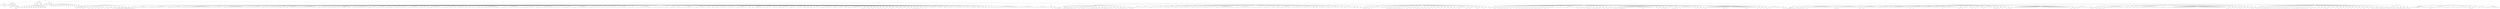 graph Tree {
	"t0" [label = "TEI"];
	"t1" [label = "teiHeader"];
	"t2" [label = "fileDesc"];
	"t3" [label = "titleStmt"];
	"t4" [label = "title"];
	"t5" [label = "title"];
	"t6" [label = "title"];
	"t7" [label = "author"];
	"t8" [label = "persName"];
	"t9" [label = "editor"];
	"t10" [label = "publicationStmt"];
	"t11" [label = "publisher"];
	"t12" [label = "idno"];
	"t13" [label = "idno"];
	"t14" [label = "availability"];
	"t15" [label = "licence"];
	"t16" [label = "ab"];
	"t17" [label = "ref"];
	"t18" [label = "sourceDesc"];
	"t19" [label = "bibl"];
	"t20" [label = "name"];
	"t21" [label = "idno"];
	"t22" [label = "idno"];
	"t23" [label = "availability"];
	"t24" [label = "licence"];
	"t25" [label = "ab"];
	"t26" [label = "ref"];
	"t27" [label = "bibl"];
	"t28" [label = "date"];
	"t29" [label = "date"];
	"t30" [label = "idno"];
	"t31" [label = "profileDesc"];
	"t32" [label = "particDesc"];
	"t33" [label = "listPerson"];
	"t34" [label = "person"];
	"t35" [label = "persName"];
	"t36" [label = "person"];
	"t37" [label = "persName"];
	"t38" [label = "person"];
	"t39" [label = "persName"];
	"t40" [label = "person"];
	"t41" [label = "persName"];
	"t42" [label = "person"];
	"t43" [label = "persName"];
	"t44" [label = "person"];
	"t45" [label = "persName"];
	"t46" [label = "person"];
	"t47" [label = "persName"];
	"t48" [label = "person"];
	"t49" [label = "persName"];
	"t50" [label = "person"];
	"t51" [label = "persName"];
	"t52" [label = "person"];
	"t53" [label = "persName"];
	"t54" [label = "person"];
	"t55" [label = "persName"];
	"t56" [label = "textClass"];
	"t57" [label = "keywords"];
	"t58" [label = "term"];
	"t59" [label = "term"];
	"t60" [label = "classCode"];
	"t61" [label = "revisionDesc"];
	"t62" [label = "listChange"];
	"t63" [label = "change"];
	"t64" [label = "text"];
	"t65" [label = "front"];
	"t66" [label = "docTitle"];
	"t67" [label = "titlePart"];
	"t68" [label = "titlePart"];
	"t69" [label = "titlePart"];
	"t70" [label = "docDate"];
	"t71" [label = "docAuthor"];
	"t72" [label = "performance"];
	"t73" [label = "ab"];
	"t74" [label = "castList"];
	"t75" [label = "head"];
	"t76" [label = "castItem"];
	"t77" [label = "role"];
	"t78" [label = "castItem"];
	"t79" [label = "role"];
	"t80" [label = "castItem"];
	"t81" [label = "role"];
	"t82" [label = "castItem"];
	"t83" [label = "role"];
	"t84" [label = "castItem"];
	"t85" [label = "role"];
	"t86" [label = "castItem"];
	"t87" [label = "role"];
	"t88" [label = "castItem"];
	"t89" [label = "role"];
	"t90" [label = "castItem"];
	"t91" [label = "role"];
	"t92" [label = "castItem"];
	"t93" [label = "role"];
	"t94" [label = "castItem"];
	"t95" [label = "role"];
	"t96" [label = "castItem"];
	"t97" [label = "role"];
	"t98" [label = "castItem"];
	"t99" [label = "role"];
	"t100" [label = "castItem"];
	"t101" [label = "role"];
	"t102" [label = "castItem"];
	"t103" [label = "role"];
	"t104" [label = "body"];
	"t105" [label = "div"];
	"t106" [label = "head"];
	"t107" [label = "div"];
	"t108" [label = "head"];
	"t109" [label = "stage"];
	"t110" [label = "sp"];
	"t111" [label = "speaker"];
	"t112" [label = "p"];
	"t113" [label = "s"];
	"t114" [label = "sp"];
	"t115" [label = "speaker"];
	"t116" [label = "p"];
	"t117" [label = "s"];
	"t118" [label = "sp"];
	"t119" [label = "speaker"];
	"t120" [label = "p"];
	"t121" [label = "s"];
	"t122" [label = "s"];
	"t123" [label = "sp"];
	"t124" [label = "speaker"];
	"t125" [label = "note"];
	"t126" [label = "note"];
	"t127" [label = "p"];
	"t128" [label = "s"];
	"t129" [label = "s"];
	"t130" [label = "sp"];
	"t131" [label = "speaker"];
	"t132" [label = "p"];
	"t133" [label = "s"];
	"t134" [label = "s"];
	"t135" [label = "sp"];
	"t136" [label = "speaker"];
	"t137" [label = "p"];
	"t138" [label = "s"];
	"t139" [label = "sp"];
	"t140" [label = "speaker"];
	"t141" [label = "p"];
	"t142" [label = "s"];
	"t143" [label = "s"];
	"t144" [label = "sp"];
	"t145" [label = "speaker"];
	"t146" [label = "p"];
	"t147" [label = "s"];
	"t148" [label = "sp"];
	"t149" [label = "speaker"];
	"t150" [label = "p"];
	"t151" [label = "s"];
	"t152" [label = "sp"];
	"t153" [label = "speaker"];
	"t154" [label = "p"];
	"t155" [label = "s"];
	"t156" [label = "s"];
	"t157" [label = "stage"];
	"t158" [label = "sp"];
	"t159" [label = "speaker"];
	"t160" [label = "p"];
	"t161" [label = "s"];
	"t162" [label = "sp"];
	"t163" [label = "speaker"];
	"t164" [label = "p"];
	"t165" [label = "s"];
	"t166" [label = "stage"];
	"t167" [label = "sp"];
	"t168" [label = "speaker"];
	"t169" [label = "p"];
	"t170" [label = "s"];
	"t171" [label = "s"];
	"t172" [label = "sp"];
	"t173" [label = "speaker"];
	"t174" [label = "p"];
	"t175" [label = "s"];
	"t176" [label = "s"];
	"t177" [label = "s"];
	"t178" [label = "s"];
	"t179" [label = "s"];
	"t180" [label = "s"];
	"t181" [label = "s"];
	"t182" [label = "s"];
	"t183" [label = "s"];
	"t184" [label = "s"];
	"t185" [label = "s"];
	"t186" [label = "s"];
	"t187" [label = "sp"];
	"t188" [label = "speaker"];
	"t189" [label = "p"];
	"t190" [label = "s"];
	"t191" [label = "sp"];
	"t192" [label = "speaker"];
	"t193" [label = "p"];
	"t194" [label = "s"];
	"t195" [label = "s"];
	"t196" [label = "div"];
	"t197" [label = "head"];
	"t198" [label = "sp"];
	"t199" [label = "speaker"];
	"t200" [label = "l"];
	"t201" [label = "l"];
	"t202" [label = "sp"];
	"t203" [label = "speaker"];
	"t204" [label = "l"];
	"t205" [label = "l"];
	"t206" [label = "l"];
	"t207" [label = "l"];
	"t208" [label = "note"];
	"t209" [label = "l"];
	"t210" [label = "l"];
	"t211" [label = "l"];
	"t212" [label = "l"];
	"t213" [label = "l"];
	"t214" [label = "sp"];
	"t215" [label = "speaker"];
	"t216" [label = "l"];
	"t217" [label = "sp"];
	"t218" [label = "speaker"];
	"t219" [label = "l"];
	"t220" [label = "l"];
	"t221" [label = "l"];
	"t222" [label = "l"];
	"t223" [label = "l"];
	"t224" [label = "l"];
	"t225" [label = "l"];
	"t226" [label = "l"];
	"t227" [label = "l"];
	"t228" [label = "l"];
	"t229" [label = "l"];
	"t230" [label = "sp"];
	"t231" [label = "speaker"];
	"t232" [label = "l"];
	"t233" [label = "sp"];
	"t234" [label = "speaker"];
	"t235" [label = "l"];
	"t236" [label = "l"];
	"t237" [label = "l"];
	"t238" [label = "l"];
	"t239" [label = "l"];
	"t240" [label = "l"];
	"t241" [label = "l"];
	"t242" [label = "l"];
	"t243" [label = "sp"];
	"t244" [label = "speaker"];
	"t245" [label = "l"];
	"t246" [label = "sp"];
	"t247" [label = "speaker"];
	"t248" [label = "l"];
	"t249" [label = "l"];
	"t250" [label = "l"];
	"t251" [label = "l"];
	"t252" [label = "l"];
	"t253" [label = "l"];
	"t254" [label = "l"];
	"t255" [label = "l"];
	"t256" [label = "l"];
	"t257" [label = "l"];
	"t258" [label = "l"];
	"t259" [label = "l"];
	"t260" [label = "l"];
	"t261" [label = "l"];
	"t262" [label = "l"];
	"t263" [label = "l"];
	"t264" [label = "l"];
	"t265" [label = "l"];
	"t266" [label = "l"];
	"t267" [label = "l"];
	"t268" [label = "sp"];
	"t269" [label = "speaker"];
	"t270" [label = "l"];
	"t271" [label = "l"];
	"t272" [label = "l"];
	"t273" [label = "l"];
	"t274" [label = "l"];
	"t275" [label = "l"];
	"t276" [label = "l"];
	"t277" [label = "sp"];
	"t278" [label = "speaker"];
	"t279" [label = "note"];
	"t280" [label = "l"];
	"t281" [label = "l"];
	"t282" [label = "l"];
	"t283" [label = "l"];
	"t284" [label = "l"];
	"t285" [label = "l"];
	"t286" [label = "l"];
	"t287" [label = "l"];
	"t288" [label = "l"];
	"t289" [label = "l"];
	"t290" [label = "l"];
	"t291" [label = "l"];
	"t292" [label = "l"];
	"t293" [label = "l"];
	"t294" [label = "l"];
	"t295" [label = "l"];
	"t296" [label = "sp"];
	"t297" [label = "speaker"];
	"t298" [label = "l"];
	"t299" [label = "l"];
	"t300" [label = "sp"];
	"t301" [label = "speaker"];
	"t302" [label = "l"];
	"t303" [label = "l"];
	"t304" [label = "l"];
	"t305" [label = "l"];
	"t306" [label = "l"];
	"t307" [label = "l"];
	"t308" [label = "l"];
	"t309" [label = "l"];
	"t310" [label = "sp"];
	"t311" [label = "speaker"];
	"t312" [label = "l"];
	"t313" [label = "l"];
	"t314" [label = "l"];
	"t315" [label = "l"];
	"t316" [label = "sp"];
	"t317" [label = "speaker"];
	"t318" [label = "l"];
	"t319" [label = "l"];
	"t320" [label = "l"];
	"t321" [label = "l"];
	"t322" [label = "sp"];
	"t323" [label = "speaker"];
	"t324" [label = "l"];
	"t325" [label = "sp"];
	"t326" [label = "speaker"];
	"t327" [label = "l"];
	"t328" [label = "l"];
	"t329" [label = "l"];
	"t330" [label = "l"];
	"t331" [label = "sp"];
	"t332" [label = "speaker"];
	"t333" [label = "l"];
	"t334" [label = "l"];
	"t335" [label = "note"];
	"t336" [label = "l"];
	"t337" [label = "l"];
	"t338" [label = "l"];
	"t339" [label = "l"];
	"t340" [label = "l"];
	"t341" [label = "l"];
	"t342" [label = "sp"];
	"t343" [label = "speaker"];
	"t344" [label = "l"];
	"t345" [label = "l"];
	"t346" [label = "l"];
	"t347" [label = "l"];
	"t348" [label = "l"];
	"t349" [label = "l"];
	"t350" [label = "l"];
	"t351" [label = "l"];
	"t352" [label = "l"];
	"t353" [label = "l"];
	"t354" [label = "l"];
	"t355" [label = "l"];
	"t356" [label = "l"];
	"t357" [label = "l"];
	"t358" [label = "sp"];
	"t359" [label = "speaker"];
	"t360" [label = "note"];
	"t361" [label = "l"];
	"t362" [label = "l"];
	"t363" [label = "l"];
	"t364" [label = "stage"];
	"t365" [label = "l"];
	"t366" [label = "sp"];
	"t367" [label = "speaker"];
	"t368" [label = "l"];
	"t369" [label = "sp"];
	"t370" [label = "speaker"];
	"t371" [label = "l"];
	"t372" [label = "sp"];
	"t373" [label = "speaker"];
	"t374" [label = "l"];
	"t375" [label = "sp"];
	"t376" [label = "speaker"];
	"t377" [label = "l"];
	"t378" [label = "l"];
	"t379" [label = "l"];
	"t380" [label = "stage"];
	"t381" [label = "l"];
	"t382" [label = "l"];
	"t383" [label = "l"];
	"t384" [label = "stage"];
	"t385" [label = "l"];
	"t386" [label = "l"];
	"t387" [label = "sp"];
	"t388" [label = "speaker"];
	"t389" [label = "l"];
	"t390" [label = "sp"];
	"t391" [label = "speaker"];
	"t392" [label = "l"];
	"t393" [label = "note"];
	"t394" [label = "note"];
	"t395" [label = "l"];
	"t396" [label = "l"];
	"t397" [label = "l"];
	"t398" [label = "note"];
	"t399" [label = "l"];
	"t400" [label = "stage"];
	"t401" [label = "sp"];
	"t402" [label = "speaker"];
	"t403" [label = "l"];
	"t404" [label = "l"];
	"t405" [label = "l"];
	"t406" [label = "l"];
	"t407" [label = "sp"];
	"t408" [label = "speaker"];
	"t409" [label = "note"];
	"t410" [label = "l"];
	"t411" [label = "l"];
	"t412" [label = "note"];
	"t413" [label = "l"];
	"t414" [label = "l"];
	"t415" [label = "sp"];
	"t416" [label = "speaker"];
	"t417" [label = "note"];
	"t418" [label = "l"];
	"t419" [label = "sp"];
	"t420" [label = "speaker"];
	"t421" [label = "l"];
	"t422" [label = "l"];
	"t423" [label = "l"];
	"t424" [label = "sp"];
	"t425" [label = "speaker"];
	"t426" [label = "l"];
	"t427" [label = "l"];
	"t428" [label = "sp"];
	"t429" [label = "speaker"];
	"t430" [label = "l"];
	"t431" [label = "l"];
	"t432" [label = "l"];
	"t433" [label = "l"];
	"t434" [label = "sp"];
	"t435" [label = "speaker"];
	"t436" [label = "l"];
	"t437" [label = "l"];
	"t438" [label = "l"];
	"t439" [label = "l"];
	"t440" [label = "l"];
	"t441" [label = "l"];
	"t442" [label = "l"];
	"t443" [label = "l"];
	"t444" [label = "l"];
	"t445" [label = "sp"];
	"t446" [label = "speaker"];
	"t447" [label = "l"];
	"t448" [label = "l"];
	"t449" [label = "l"];
	"t450" [label = "l"];
	"t451" [label = "sp"];
	"t452" [label = "speaker"];
	"t453" [label = "l"];
	"t454" [label = "note"];
	"t455" [label = "l"];
	"t456" [label = "l"];
	"t457" [label = "l"];
	"t458" [label = "l"];
	"t459" [label = "l"];
	"t460" [label = "l"];
	"t461" [label = "l"];
	"t462" [label = "l"];
	"t463" [label = "l"];
	"t464" [label = "sp"];
	"t465" [label = "speaker"];
	"t466" [label = "l"];
	"t467" [label = "sp"];
	"t468" [label = "speaker"];
	"t469" [label = "l"];
	"t470" [label = "sp"];
	"t471" [label = "speaker"];
	"t472" [label = "l"];
	"t473" [label = "l"];
	"t474" [label = "l"];
	"t475" [label = "sp"];
	"t476" [label = "speaker"];
	"t477" [label = "l"];
	"t478" [label = "l"];
	"t479" [label = "l"];
	"t480" [label = "note"];
	"t481" [label = "l"];
	"t482" [label = "l"];
	"t483" [label = "l"];
	"t484" [label = "sp"];
	"t485" [label = "speaker"];
	"t486" [label = "l"];
	"t487" [label = "l"];
	"t488" [label = "l"];
	"t489" [label = "l"];
	"t490" [label = "sp"];
	"t491" [label = "speaker"];
	"t492" [label = "l"];
	"t493" [label = "l"];
	"t494" [label = "sp"];
	"t495" [label = "speaker"];
	"t496" [label = "note"];
	"t497" [label = "l"];
	"t498" [label = "sp"];
	"t499" [label = "speaker"];
	"t500" [label = "l"];
	"t501" [label = "l"];
	"t502" [label = "note"];
	"t503" [label = "l"];
	"t504" [label = "l"];
	"t505" [label = "l"];
	"t506" [label = "l"];
	"t507" [label = "l"];
	"t508" [label = "l"];
	"t509" [label = "l"];
	"t510" [label = "note"];
	"t511" [label = "note"];
	"t512" [label = "l"];
	"t513" [label = "l"];
	"t514" [label = "l"];
	"t515" [label = "sp"];
	"t516" [label = "speaker"];
	"t517" [label = "l"];
	"t518" [label = "sp"];
	"t519" [label = "speaker"];
	"t520" [label = "l"];
	"t521" [label = "l"];
	"t522" [label = "l"];
	"t523" [label = "l"];
	"t524" [label = "l"];
	"t525" [label = "l"];
	"t526" [label = "l"];
	"t527" [label = "l"];
	"t528" [label = "note"];
	"t529" [label = "l"];
	"t530" [label = "l"];
	"t531" [label = "sp"];
	"t532" [label = "speaker"];
	"t533" [label = "l"];
	"t534" [label = "l"];
	"t535" [label = "sp"];
	"t536" [label = "speaker"];
	"t537" [label = "note"];
	"t538" [label = "l"];
	"t539" [label = "l"];
	"t540" [label = "l"];
	"t541" [label = "l"];
	"t542" [label = "l"];
	"t543" [label = "l"];
	"t544" [label = "sp"];
	"t545" [label = "speaker"];
	"t546" [label = "l"];
	"t547" [label = "sp"];
	"t548" [label = "speaker"];
	"t549" [label = "l"];
	"t550" [label = "l"];
	"t551" [label = "l"];
	"t552" [label = "l"];
	"t553" [label = "l"];
	"t554" [label = "l"];
	"t555" [label = "l"];
	"t556" [label = "l"];
	"t557" [label = "note"];
	"t558" [label = "l"];
	"t559" [label = "note"];
	"t560" [label = "l"];
	"t561" [label = "sp"];
	"t562" [label = "speaker"];
	"t563" [label = "l"];
	"t564" [label = "l"];
	"t565" [label = "l"];
	"t566" [label = "l"];
	"t567" [label = "sp"];
	"t568" [label = "speaker"];
	"t569" [label = "l"];
	"t570" [label = "stage"];
	"t571" [label = "l"];
	"t572" [label = "l"];
	"t573" [label = "l"];
	"t574" [label = "l"];
	"t575" [label = "stage"];
	"t576" [label = "sp"];
	"t577" [label = "speaker"];
	"t578" [label = "l"];
	"t579" [label = "l"];
	"t580" [label = "l"];
	"t581" [label = "l"];
	"t582" [label = "l"];
	"t583" [label = "l"];
	"t584" [label = "note"];
	"t585" [label = "l"];
	"t586" [label = "l"];
	"t587" [label = "l"];
	"t588" [label = "l"];
	"t589" [label = "sp"];
	"t590" [label = "speaker"];
	"t591" [label = "l"];
	"t592" [label = "sp"];
	"t593" [label = "speaker"];
	"t594" [label = "l"];
	"t595" [label = "sp"];
	"t596" [label = "speaker"];
	"t597" [label = "l"];
	"t598" [label = "l"];
	"t599" [label = "l"];
	"t600" [label = "sp"];
	"t601" [label = "speaker"];
	"t602" [label = "l"];
	"t603" [label = "l"];
	"t604" [label = "l"];
	"t605" [label = "sp"];
	"t606" [label = "speaker"];
	"t607" [label = "l"];
	"t608" [label = "l"];
	"t609" [label = "l"];
	"t610" [label = "l"];
	"t611" [label = "l"];
	"t612" [label = "note"];
	"t613" [label = "l"];
	"t614" [label = "sp"];
	"t615" [label = "speaker"];
	"t616" [label = "l"];
	"t617" [label = "l"];
	"t618" [label = "l"];
	"t619" [label = "l"];
	"t620" [label = "l"];
	"t621" [label = "l"];
	"t622" [label = "l"];
	"t623" [label = "sp"];
	"t624" [label = "speaker"];
	"t625" [label = "l"];
	"t626" [label = "l"];
	"t627" [label = "l"];
	"t628" [label = "l"];
	"t629" [label = "l"];
	"t630" [label = "sp"];
	"t631" [label = "speaker"];
	"t632" [label = "l"];
	"t633" [label = "l"];
	"t634" [label = "l"];
	"t635" [label = "l"];
	"t636" [label = "l"];
	"t637" [label = "l"];
	"t638" [label = "l"];
	"t639" [label = "l"];
	"t640" [label = "note"];
	"t641" [label = "l"];
	"t642" [label = "l"];
	"t643" [label = "l"];
	"t644" [label = "sp"];
	"t645" [label = "speaker"];
	"t646" [label = "l"];
	"t647" [label = "sp"];
	"t648" [label = "speaker"];
	"t649" [label = "l"];
	"t650" [label = "sp"];
	"t651" [label = "speaker"];
	"t652" [label = "l"];
	"t653" [label = "l"];
	"t654" [label = "l"];
	"t655" [label = "sp"];
	"t656" [label = "speaker"];
	"t657" [label = "l"];
	"t658" [label = "l"];
	"t659" [label = "l"];
	"t660" [label = "sp"];
	"t661" [label = "speaker"];
	"t662" [label = "note"];
	"t663" [label = "l"];
	"t664" [label = "l"];
	"t665" [label = "sp"];
	"t666" [label = "speaker"];
	"t667" [label = "l"];
	"t668" [label = "note"];
	"t669" [label = "l"];
	"t670" [label = "sp"];
	"t671" [label = "speaker"];
	"t672" [label = "l"];
	"t673" [label = "l"];
	"t674" [label = "l"];
	"t675" [label = "note"];
	"t676" [label = "l"];
	"t677" [label = "l"];
	"t678" [label = "l"];
	"t679" [label = "l"];
	"t680" [label = "l"];
	"t681" [label = "sp"];
	"t682" [label = "speaker"];
	"t683" [label = "l"];
	"t684" [label = "l"];
	"t685" [label = "l"];
	"t686" [label = "l"];
	"t687" [label = "note"];
	"t688" [label = "l"];
	"t689" [label = "l"];
	"t690" [label = "l"];
	"t691" [label = "sp"];
	"t692" [label = "speaker"];
	"t693" [label = "l"];
	"t694" [label = "l"];
	"t695" [label = "sp"];
	"t696" [label = "speaker"];
	"t697" [label = "l"];
	"t698" [label = "l"];
	"t699" [label = "sp"];
	"t700" [label = "speaker"];
	"t701" [label = "l"];
	"t702" [label = "sp"];
	"t703" [label = "speaker"];
	"t704" [label = "l"];
	"t705" [label = "l"];
	"t706" [label = "l"];
	"t707" [label = "l"];
	"t708" [label = "l"];
	"t709" [label = "l"];
	"t710" [label = "sp"];
	"t711" [label = "speaker"];
	"t712" [label = "l"];
	"t713" [label = "l"];
	"t714" [label = "l"];
	"t715" [label = "l"];
	"t716" [label = "l"];
	"t717" [label = "sp"];
	"t718" [label = "speaker"];
	"t719" [label = "l"];
	"t720" [label = "l"];
	"t721" [label = "l"];
	"t722" [label = "note"];
	"t723" [label = "l"];
	"t724" [label = "l"];
	"t725" [label = "l"];
	"t726" [label = "l"];
	"t727" [label = "sp"];
	"t728" [label = "speaker"];
	"t729" [label = "l"];
	"t730" [label = "sp"];
	"t731" [label = "speaker"];
	"t732" [label = "l"];
	"t733" [label = "l"];
	"t734" [label = "l"];
	"t735" [label = "stage"];
	"t736" [label = "l"];
	"t737" [label = "l"];
	"t738" [label = "l"];
	"t739" [label = "l"];
	"t740" [label = "note"];
	"t741" [label = "l"];
	"t742" [label = "sp"];
	"t743" [label = "speaker"];
	"t744" [label = "l"];
	"t745" [label = "l"];
	"t746" [label = "l"];
	"t747" [label = "l"];
	"t748" [label = "sp"];
	"t749" [label = "speaker"];
	"t750" [label = "l"];
	"t751" [label = "l"];
	"t752" [label = "l"];
	"t753" [label = "sp"];
	"t754" [label = "speaker"];
	"t755" [label = "l"];
	"t756" [label = "sp"];
	"t757" [label = "speaker"];
	"t758" [label = "l"];
	"t759" [label = "l"];
	"t760" [label = "l"];
	"t761" [label = "l"];
	"t762" [label = "l"];
	"t763" [label = "sp"];
	"t764" [label = "speaker"];
	"t765" [label = "l"];
	"t766" [label = "l"];
	"t767" [label = "l"];
	"t768" [label = "l"];
	"t769" [label = "sp"];
	"t770" [label = "speaker"];
	"t771" [label = "l"];
	"t772" [label = "l"];
	"t773" [label = "l"];
	"t774" [label = "l"];
	"t775" [label = "sp"];
	"t776" [label = "speaker"];
	"t777" [label = "l"];
	"t778" [label = "sp"];
	"t779" [label = "speaker"];
	"t780" [label = "l"];
	"t781" [label = "sp"];
	"t782" [label = "speaker"];
	"t783" [label = "l"];
	"t784" [label = "sp"];
	"t785" [label = "speaker"];
	"t786" [label = "l"];
	"t787" [label = "l"];
	"t788" [label = "l"];
	"t789" [label = "l"];
	"t790" [label = "l"];
	"t791" [label = "stage"];
	"t792" [label = "sp"];
	"t793" [label = "speaker"];
	"t794" [label = "l"];
	"t795" [label = "l"];
	"t796" [label = "l"];
	"t797" [label = "l"];
	"t798" [label = "l"];
	"t799" [label = "l"];
	"t800" [label = "l"];
	"t801" [label = "sp"];
	"t802" [label = "speaker"];
	"t803" [label = "l"];
	"t804" [label = "l"];
	"t805" [label = "l"];
	"t806" [label = "sp"];
	"t807" [label = "speaker"];
	"t808" [label = "l"];
	"t809" [label = "l"];
	"t810" [label = "l"];
	"t811" [label = "sp"];
	"t812" [label = "speaker"];
	"t813" [label = "l"];
	"t814" [label = "stage"];
	"t815" [label = "sp"];
	"t816" [label = "speaker"];
	"t817" [label = "l"];
	"t818" [label = "l"];
	"t819" [label = "note"];
	"t820" [label = "l"];
	"t821" [label = "l"];
	"t822" [label = "l"];
	"t823" [label = "l"];
	"t824" [label = "l"];
	"t825" [label = "l"];
	"t826" [label = "p"];
	"t827" [label = "s"];
	"t828" [label = "s"];
	"t829" [label = "s"];
	"t830" [label = "sp"];
	"t831" [label = "speaker"];
	"t832" [label = "p"];
	"t833" [label = "s"];
	"t834" [label = "sp"];
	"t835" [label = "speaker"];
	"t836" [label = "p"];
	"t837" [label = "s"];
	"t838" [label = "s"];
	"t839" [label = "sp"];
	"t840" [label = "speaker"];
	"t841" [label = "p"];
	"t842" [label = "s"];
	"t843" [label = "s"];
	"t844" [label = "sp"];
	"t845" [label = "speaker"];
	"t846" [label = "p"];
	"t847" [label = "s"];
	"t848" [label = "sp"];
	"t849" [label = "speaker"];
	"t850" [label = "p"];
	"t851" [label = "s"];
	"t852" [label = "s"];
	"t853" [label = "sp"];
	"t854" [label = "speaker"];
	"t855" [label = "p"];
	"t856" [label = "s"];
	"t857" [label = "s"];
	"t858" [label = "sp"];
	"t859" [label = "speaker"];
	"t860" [label = "p"];
	"t861" [label = "s"];
	"t862" [label = "s"];
	"t863" [label = "sp"];
	"t864" [label = "speaker"];
	"t865" [label = "p"];
	"t866" [label = "s"];
	"t867" [label = "sp"];
	"t868" [label = "speaker"];
	"t869" [label = "p"];
	"t870" [label = "s"];
	"t871" [label = "s"];
	"t872" [label = "sp"];
	"t873" [label = "speaker"];
	"t874" [label = "p"];
	"t875" [label = "s"];
	"t876" [label = "sp"];
	"t877" [label = "speaker"];
	"t878" [label = "note"];
	"t879" [label = "p"];
	"t880" [label = "s"];
	"t881" [label = "sp"];
	"t882" [label = "speaker"];
	"t883" [label = "p"];
	"t884" [label = "s"];
	"t885" [label = "sp"];
	"t886" [label = "speaker"];
	"t887" [label = "note"];
	"t888" [label = "p"];
	"t889" [label = "s"];
	"t890" [label = "sp"];
	"t891" [label = "speaker"];
	"t892" [label = "p"];
	"t893" [label = "s"];
	"t894" [label = "sp"];
	"t895" [label = "speaker"];
	"t896" [label = "p"];
	"t897" [label = "s"];
	"t898" [label = "sp"];
	"t899" [label = "speaker"];
	"t900" [label = "p"];
	"t901" [label = "s"];
	"t902" [label = "s"];
	"t903" [label = "s"];
	"t904" [label = "s"];
	"t905" [label = "s"];
	"t906" [label = "sp"];
	"t907" [label = "speaker"];
	"t908" [label = "p"];
	"t909" [label = "s"];
	"t910" [label = "sp"];
	"t911" [label = "speaker"];
	"t912" [label = "p"];
	"t913" [label = "s"];
	"t914" [label = "sp"];
	"t915" [label = "speaker"];
	"t916" [label = "p"];
	"t917" [label = "s"];
	"t918" [label = "l"];
	"t919" [label = "l"];
	"t920" [label = "l"];
	"t921" [label = "stage"];
	"t922" [label = "sp"];
	"t923" [label = "speaker"];
	"t924" [label = "l"];
	"t925" [label = "l"];
	"t926" [label = "l"];
	"t927" [label = "l"];
	"t928" [label = "sp"];
	"t929" [label = "speaker"];
	"t930" [label = "l"];
	"t931" [label = "l"];
	"t932" [label = "l"];
	"t933" [label = "sp"];
	"t934" [label = "speaker"];
	"t935" [label = "l"];
	"t936" [label = "l"];
	"t937" [label = "sp"];
	"t938" [label = "speaker"];
	"t939" [label = "l"];
	"t940" [label = "l"];
	"t941" [label = "l"];
	"t942" [label = "l"];
	"t943" [label = "sp"];
	"t944" [label = "speaker"];
	"t945" [label = "l"];
	"t946" [label = "l"];
	"t947" [label = "note"];
	"t948" [label = "l"];
	"t949" [label = "l"];
	"t950" [label = "sp"];
	"t951" [label = "speaker"];
	"t952" [label = "l"];
	"t953" [label = "l"];
	"t954" [label = "l"];
	"t955" [label = "l"];
	"t956" [label = "l"];
	"t957" [label = "sp"];
	"t958" [label = "speaker"];
	"t959" [label = "l"];
	"t960" [label = "note"];
	"t961" [label = "l"];
	"t962" [label = "sp"];
	"t963" [label = "speaker"];
	"t964" [label = "l"];
	"t965" [label = "l"];
	"t966" [label = "sp"];
	"t967" [label = "speaker"];
	"t968" [label = "l"];
	"t969" [label = "sp"];
	"t970" [label = "speaker"];
	"t971" [label = "l"];
	"t972" [label = "sp"];
	"t973" [label = "speaker"];
	"t974" [label = "l"];
	"t975" [label = "l"];
	"t976" [label = "l"];
	"t977" [label = "note"];
	"t978" [label = "l"];
	"t979" [label = "sp"];
	"t980" [label = "speaker"];
	"t981" [label = "l"];
	"t982" [label = "l"];
	"t983" [label = "l"];
	"t984" [label = "l"];
	"t985" [label = "l"];
	"t986" [label = "l"];
	"t987" [label = "l"];
	"t988" [label = "l"];
	"t989" [label = "l"];
	"t990" [label = "l"];
	"t991" [label = "l"];
	"t992" [label = "l"];
	"t993" [label = "note"];
	"t994" [label = "l"];
	"t995" [label = "l"];
	"t996" [label = "l"];
	"t997" [label = "l"];
	"t998" [label = "l"];
	"t999" [label = "sp"];
	"t1000" [label = "speaker"];
	"t1001" [label = "l"];
	"t1002" [label = "l"];
	"t1003" [label = "l"];
	"t1004" [label = "l"];
	"t1005" [label = "l"];
	"t1006" [label = "l"];
	"t1007" [label = "l"];
	"t1008" [label = "l"];
	"t1009" [label = "l"];
	"t1010" [label = "l"];
	"t1011" [label = "l"];
	"t1012" [label = "sp"];
	"t1013" [label = "speaker"];
	"t1014" [label = "l"];
	"t1015" [label = "l"];
	"t1016" [label = "l"];
	"t1017" [label = "l"];
	"t1018" [label = "l"];
	"t1019" [label = "l"];
	"t1020" [label = "l"];
	"t1021" [label = "l"];
	"t1022" [label = "l"];
	"t1023" [label = "l"];
	"t1024" [label = "div"];
	"t1025" [label = "head"];
	"t1026" [label = "sp"];
	"t1027" [label = "speaker"];
	"t1028" [label = "p"];
	"t1029" [label = "s"];
	"t1030" [label = "sp"];
	"t1031" [label = "speaker"];
	"t1032" [label = "p"];
	"t1033" [label = "s"];
	"t1034" [label = "stage"];
	"t1035" [label = "div"];
	"t1036" [label = "head"];
	"t1037" [label = "div"];
	"t1038" [label = "head"];
	"t1039" [label = "stage"];
	"t1040" [label = "sp"];
	"t1041" [label = "speaker"];
	"t1042" [label = "p"];
	"t1043" [label = "s"];
	"t1044" [label = "s"];
	"t1045" [label = "s"];
	"t1046" [label = "s"];
	"t1047" [label = "s"];
	"t1048" [label = "sp"];
	"t1049" [label = "speaker"];
	"t1050" [label = "p"];
	"t1051" [label = "s"];
	"t1052" [label = "s"];
	"t1053" [label = "s"];
	"t1054" [label = "s"];
	"t1055" [label = "s"];
	"t1056" [label = "s"];
	"t1057" [label = "s"];
	"t1058" [label = "s"];
	"t1059" [label = "sp"];
	"t1060" [label = "speaker"];
	"t1061" [label = "p"];
	"t1062" [label = "s"];
	"t1063" [label = "s"];
	"t1064" [label = "sp"];
	"t1065" [label = "speaker"];
	"t1066" [label = "note"];
	"t1067" [label = "p"];
	"t1068" [label = "s"];
	"t1069" [label = "s"];
	"t1070" [label = "sp"];
	"t1071" [label = "speaker"];
	"t1072" [label = "note"];
	"t1073" [label = "p"];
	"t1074" [label = "s"];
	"t1075" [label = "s"];
	"t1076" [label = "sp"];
	"t1077" [label = "speaker"];
	"t1078" [label = "note"];
	"t1079" [label = "p"];
	"t1080" [label = "s"];
	"t1081" [label = "s"];
	"t1082" [label = "s"];
	"t1083" [label = "s"];
	"t1084" [label = "sp"];
	"t1085" [label = "speaker"];
	"t1086" [label = "p"];
	"t1087" [label = "s"];
	"t1088" [label = "sp"];
	"t1089" [label = "speaker"];
	"t1090" [label = "p"];
	"t1091" [label = "s"];
	"t1092" [label = "s"];
	"t1093" [label = "stage"];
	"t1094" [label = "sp"];
	"t1095" [label = "speaker"];
	"t1096" [label = "p"];
	"t1097" [label = "s"];
	"t1098" [label = "s"];
	"t1099" [label = "s"];
	"t1100" [label = "sp"];
	"t1101" [label = "speaker"];
	"t1102" [label = "p"];
	"t1103" [label = "s"];
	"t1104" [label = "s"];
	"t1105" [label = "s"];
	"t1106" [label = "s"];
	"t1107" [label = "s"];
	"t1108" [label = "sp"];
	"t1109" [label = "speaker"];
	"t1110" [label = "p"];
	"t1111" [label = "s"];
	"t1112" [label = "s"];
	"t1113" [label = "sp"];
	"t1114" [label = "speaker"];
	"t1115" [label = "p"];
	"t1116" [label = "s"];
	"t1117" [label = "s"];
	"t1118" [label = "s"];
	"t1119" [label = "s"];
	"t1120" [label = "s"];
	"t1121" [label = "sp"];
	"t1122" [label = "speaker"];
	"t1123" [label = "p"];
	"t1124" [label = "s"];
	"t1125" [label = "sp"];
	"t1126" [label = "speaker"];
	"t1127" [label = "p"];
	"t1128" [label = "s"];
	"t1129" [label = "s"];
	"t1130" [label = "stage"];
	"t1131" [label = "p"];
	"t1132" [label = "s"];
	"t1133" [label = "sp"];
	"t1134" [label = "speaker"];
	"t1135" [label = "p"];
	"t1136" [label = "s"];
	"t1137" [label = "s"];
	"t1138" [label = "sp"];
	"t1139" [label = "speaker"];
	"t1140" [label = "p"];
	"t1141" [label = "s"];
	"t1142" [label = "sp"];
	"t1143" [label = "speaker"];
	"t1144" [label = "p"];
	"t1145" [label = "s"];
	"t1146" [label = "s"];
	"t1147" [label = "s"];
	"t1148" [label = "s"];
	"t1149" [label = "s"];
	"t1150" [label = "sp"];
	"t1151" [label = "speaker"];
	"t1152" [label = "p"];
	"t1153" [label = "s"];
	"t1154" [label = "s"];
	"t1155" [label = "stage"];
	"t1156" [label = "sp"];
	"t1157" [label = "speaker"];
	"t1158" [label = "note"];
	"t1159" [label = "p"];
	"t1160" [label = "s"];
	"t1161" [label = "s"];
	"t1162" [label = "s"];
	"t1163" [label = "s"];
	"t1164" [label = "stage"];
	"t1165" [label = "div"];
	"t1166" [label = "head"];
	"t1167" [label = "sp"];
	"t1168" [label = "speaker"];
	"t1169" [label = "l"];
	"t1170" [label = "l"];
	"t1171" [label = "l"];
	"t1172" [label = "sp"];
	"t1173" [label = "speaker"];
	"t1174" [label = "l"];
	"t1175" [label = "l"];
	"t1176" [label = "l"];
	"t1177" [label = "l"];
	"t1178" [label = "l"];
	"t1179" [label = "l"];
	"t1180" [label = "stage"];
	"t1181" [label = "sp"];
	"t1182" [label = "speaker"];
	"t1183" [label = "l"];
	"t1184" [label = "l"];
	"t1185" [label = "l"];
	"t1186" [label = "sp"];
	"t1187" [label = "speaker"];
	"t1188" [label = "l"];
	"t1189" [label = "l"];
	"t1190" [label = "l"];
	"t1191" [label = "l"];
	"t1192" [label = "l"];
	"t1193" [label = "sp"];
	"t1194" [label = "speaker"];
	"t1195" [label = "l"];
	"t1196" [label = "sp"];
	"t1197" [label = "speaker"];
	"t1198" [label = "l"];
	"t1199" [label = "l"];
	"t1200" [label = "l"];
	"t1201" [label = "l"];
	"t1202" [label = "l"];
	"t1203" [label = "sp"];
	"t1204" [label = "speaker"];
	"t1205" [label = "l"];
	"t1206" [label = "l"];
	"t1207" [label = "l"];
	"t1208" [label = "sp"];
	"t1209" [label = "speaker"];
	"t1210" [label = "l"];
	"t1211" [label = "l"];
	"t1212" [label = "l"];
	"t1213" [label = "l"];
	"t1214" [label = "l"];
	"t1215" [label = "l"];
	"t1216" [label = "l"];
	"t1217" [label = "sp"];
	"t1218" [label = "speaker"];
	"t1219" [label = "l"];
	"t1220" [label = "l"];
	"t1221" [label = "l"];
	"t1222" [label = "sp"];
	"t1223" [label = "speaker"];
	"t1224" [label = "l"];
	"t1225" [label = "l"];
	"t1226" [label = "l"];
	"t1227" [label = "sp"];
	"t1228" [label = "speaker"];
	"t1229" [label = "l"];
	"t1230" [label = "sp"];
	"t1231" [label = "speaker"];
	"t1232" [label = "l"];
	"t1233" [label = "l"];
	"t1234" [label = "sp"];
	"t1235" [label = "speaker"];
	"t1236" [label = "l"];
	"t1237" [label = "l"];
	"t1238" [label = "l"];
	"t1239" [label = "sp"];
	"t1240" [label = "speaker"];
	"t1241" [label = "l"];
	"t1242" [label = "l"];
	"t1243" [label = "l"];
	"t1244" [label = "l"];
	"t1245" [label = "l"];
	"t1246" [label = "l"];
	"t1247" [label = "l"];
	"t1248" [label = "l"];
	"t1249" [label = "l"];
	"t1250" [label = "l"];
	"t1251" [label = "note"];
	"t1252" [label = "l"];
	"t1253" [label = "l"];
	"t1254" [label = "l"];
	"t1255" [label = "l"];
	"t1256" [label = "sp"];
	"t1257" [label = "speaker"];
	"t1258" [label = "l"];
	"t1259" [label = "l"];
	"t1260" [label = "l"];
	"t1261" [label = "l"];
	"t1262" [label = "l"];
	"t1263" [label = "l"];
	"t1264" [label = "l"];
	"t1265" [label = "l"];
	"t1266" [label = "l"];
	"t1267" [label = "l"];
	"t1268" [label = "l"];
	"t1269" [label = "l"];
	"t1270" [label = "sp"];
	"t1271" [label = "speaker"];
	"t1272" [label = "l"];
	"t1273" [label = "l"];
	"t1274" [label = "l"];
	"t1275" [label = "sp"];
	"t1276" [label = "speaker"];
	"t1277" [label = "l"];
	"t1278" [label = "l"];
	"t1279" [label = "l"];
	"t1280" [label = "sp"];
	"t1281" [label = "speaker"];
	"t1282" [label = "l"];
	"t1283" [label = "l"];
	"t1284" [label = "l"];
	"t1285" [label = "l"];
	"t1286" [label = "l"];
	"t1287" [label = "sp"];
	"t1288" [label = "speaker"];
	"t1289" [label = "l"];
	"t1290" [label = "l"];
	"t1291" [label = "sp"];
	"t1292" [label = "speaker"];
	"t1293" [label = "l"];
	"t1294" [label = "l"];
	"t1295" [label = "sp"];
	"t1296" [label = "speaker"];
	"t1297" [label = "l"];
	"t1298" [label = "l"];
	"t1299" [label = "l"];
	"t1300" [label = "l"];
	"t1301" [label = "note"];
	"t1302" [label = "l"];
	"t1303" [label = "l"];
	"t1304" [label = "l"];
	"t1305" [label = "sp"];
	"t1306" [label = "speaker"];
	"t1307" [label = "l"];
	"t1308" [label = "l"];
	"t1309" [label = "l"];
	"t1310" [label = "l"];
	"t1311" [label = "l"];
	"t1312" [label = "l"];
	"t1313" [label = "l"];
	"t1314" [label = "sp"];
	"t1315" [label = "speaker"];
	"t1316" [label = "l"];
	"t1317" [label = "l"];
	"t1318" [label = "l"];
	"t1319" [label = "l"];
	"t1320" [label = "l"];
	"t1321" [label = "l"];
	"t1322" [label = "sp"];
	"t1323" [label = "speaker"];
	"t1324" [label = "l"];
	"t1325" [label = "sp"];
	"t1326" [label = "speaker"];
	"t1327" [label = "l"];
	"t1328" [label = "sp"];
	"t1329" [label = "speaker"];
	"t1330" [label = "l"];
	"t1331" [label = "l"];
	"t1332" [label = "l"];
	"t1333" [label = "l"];
	"t1334" [label = "l"];
	"t1335" [label = "sp"];
	"t1336" [label = "speaker"];
	"t1337" [label = "l"];
	"t1338" [label = "sp"];
	"t1339" [label = "speaker"];
	"t1340" [label = "l"];
	"t1341" [label = "l"];
	"t1342" [label = "l"];
	"t1343" [label = "l"];
	"t1344" [label = "l"];
	"t1345" [label = "l"];
	"t1346" [label = "l"];
	"t1347" [label = "sp"];
	"t1348" [label = "speaker"];
	"t1349" [label = "l"];
	"t1350" [label = "sp"];
	"t1351" [label = "speaker"];
	"t1352" [label = "l"];
	"t1353" [label = "l"];
	"t1354" [label = "l"];
	"t1355" [label = "l"];
	"t1356" [label = "l"];
	"t1357" [label = "l"];
	"t1358" [label = "sp"];
	"t1359" [label = "speaker"];
	"t1360" [label = "l"];
	"t1361" [label = "sp"];
	"t1362" [label = "speaker"];
	"t1363" [label = "l"];
	"t1364" [label = "sp"];
	"t1365" [label = "speaker"];
	"t1366" [label = "l"];
	"t1367" [label = "div"];
	"t1368" [label = "head"];
	"t1369" [label = "sp"];
	"t1370" [label = "speaker"];
	"t1371" [label = "p"];
	"t1372" [label = "s"];
	"t1373" [label = "s"];
	"t1374" [label = "s"];
	"t1375" [label = "s"];
	"t1376" [label = "sp"];
	"t1377" [label = "speaker"];
	"t1378" [label = "p"];
	"t1379" [label = "s"];
	"t1380" [label = "s"];
	"t1381" [label = "sp"];
	"t1382" [label = "speaker"];
	"t1383" [label = "p"];
	"t1384" [label = "s"];
	"t1385" [label = "sp"];
	"t1386" [label = "speaker"];
	"t1387" [label = "l"];
	"t1388" [label = "l"];
	"t1389" [label = "l"];
	"t1390" [label = "l"];
	"t1391" [label = "l"];
	"t1392" [label = "l"];
	"t1393" [label = "sp"];
	"t1394" [label = "speaker"];
	"t1395" [label = "l"];
	"t1396" [label = "l"];
	"t1397" [label = "sp"];
	"t1398" [label = "speaker"];
	"t1399" [label = "p"];
	"t1400" [label = "s"];
	"t1401" [label = "sp"];
	"t1402" [label = "speaker"];
	"t1403" [label = "p"];
	"t1404" [label = "s"];
	"t1405" [label = "s"];
	"t1406" [label = "s"];
	"t1407" [label = "s"];
	"t1408" [label = "sp"];
	"t1409" [label = "speaker"];
	"t1410" [label = "p"];
	"t1411" [label = "s"];
	"t1412" [label = "s"];
	"t1413" [label = "s"];
	"t1414" [label = "s"];
	"t1415" [label = "s"];
	"t1416" [label = "sp"];
	"t1417" [label = "speaker"];
	"t1418" [label = "p"];
	"t1419" [label = "s"];
	"t1420" [label = "s"];
	"t1421" [label = "s"];
	"t1422" [label = "sp"];
	"t1423" [label = "speaker"];
	"t1424" [label = "p"];
	"t1425" [label = "s"];
	"t1426" [label = "sp"];
	"t1427" [label = "speaker"];
	"t1428" [label = "p"];
	"t1429" [label = "s"];
	"t1430" [label = "sp"];
	"t1431" [label = "speaker"];
	"t1432" [label = "p"];
	"t1433" [label = "s"];
	"t1434" [label = "s"];
	"t1435" [label = "sp"];
	"t1436" [label = "speaker"];
	"t1437" [label = "p"];
	"t1438" [label = "s"];
	"t1439" [label = "s"];
	"t1440" [label = "sp"];
	"t1441" [label = "speaker"];
	"t1442" [label = "p"];
	"t1443" [label = "s"];
	"t1444" [label = "sp"];
	"t1445" [label = "speaker"];
	"t1446" [label = "p"];
	"t1447" [label = "s"];
	"t1448" [label = "s"];
	"t1449" [label = "s"];
	"t1450" [label = "sp"];
	"t1451" [label = "speaker"];
	"t1452" [label = "p"];
	"t1453" [label = "s"];
	"t1454" [label = "s"];
	"t1455" [label = "sp"];
	"t1456" [label = "speaker"];
	"t1457" [label = "p"];
	"t1458" [label = "s"];
	"t1459" [label = "s"];
	"t1460" [label = "sp"];
	"t1461" [label = "speaker"];
	"t1462" [label = "p"];
	"t1463" [label = "s"];
	"t1464" [label = "s"];
	"t1465" [label = "sp"];
	"t1466" [label = "speaker"];
	"t1467" [label = "p"];
	"t1468" [label = "s"];
	"t1469" [label = "s"];
	"t1470" [label = "sp"];
	"t1471" [label = "speaker"];
	"t1472" [label = "p"];
	"t1473" [label = "s"];
	"t1474" [label = "sp"];
	"t1475" [label = "speaker"];
	"t1476" [label = "p"];
	"t1477" [label = "s"];
	"t1478" [label = "sp"];
	"t1479" [label = "speaker"];
	"t1480" [label = "note"];
	"t1481" [label = "p"];
	"t1482" [label = "s"];
	"t1483" [label = "sp"];
	"t1484" [label = "speaker"];
	"t1485" [label = "p"];
	"t1486" [label = "s"];
	"t1487" [label = "sp"];
	"t1488" [label = "speaker"];
	"t1489" [label = "p"];
	"t1490" [label = "s"];
	"t1491" [label = "sp"];
	"t1492" [label = "speaker"];
	"t1493" [label = "p"];
	"t1494" [label = "s"];
	"t1495" [label = "sp"];
	"t1496" [label = "speaker"];
	"t1497" [label = "p"];
	"t1498" [label = "s"];
	"t1499" [label = "sp"];
	"t1500" [label = "speaker"];
	"t1501" [label = "p"];
	"t1502" [label = "s"];
	"t1503" [label = "sp"];
	"t1504" [label = "speaker"];
	"t1505" [label = "p"];
	"t1506" [label = "s"];
	"t1507" [label = "s"];
	"t1508" [label = "stage"];
	"t1509" [label = "l"];
	"t1510" [label = "l"];
	"t1511" [label = "l"];
	"t1512" [label = "l"];
	"t1513" [label = "p"];
	"t1514" [label = "s"];
	"t1515" [label = "s"];
	"t1516" [label = "sp"];
	"t1517" [label = "speaker"];
	"t1518" [label = "p"];
	"t1519" [label = "s"];
	"t1520" [label = "s"];
	"t1521" [label = "sp"];
	"t1522" [label = "speaker"];
	"t1523" [label = "l"];
	"t1524" [label = "l"];
	"t1525" [label = "sp"];
	"t1526" [label = "speaker"];
	"t1527" [label = "p"];
	"t1528" [label = "s"];
	"t1529" [label = "s"];
	"t1530" [label = "sp"];
	"t1531" [label = "speaker"];
	"t1532" [label = "l"];
	"t1533" [label = "sp"];
	"t1534" [label = "speaker"];
	"t1535" [label = "p"];
	"t1536" [label = "s"];
	"t1537" [label = "sp"];
	"t1538" [label = "speaker"];
	"t1539" [label = "l"];
	"t1540" [label = "sp"];
	"t1541" [label = "speaker"];
	"t1542" [label = "p"];
	"t1543" [label = "s"];
	"t1544" [label = "stage"];
	"t1545" [label = "div"];
	"t1546" [label = "head"];
	"t1547" [label = "sp"];
	"t1548" [label = "speaker"];
	"t1549" [label = "p"];
	"t1550" [label = "s"];
	"t1551" [label = "s"];
	"t1552" [label = "s"];
	"t1553" [label = "sp"];
	"t1554" [label = "speaker"];
	"t1555" [label = "p"];
	"t1556" [label = "s"];
	"t1557" [label = "sp"];
	"t1558" [label = "speaker"];
	"t1559" [label = "p"];
	"t1560" [label = "s"];
	"t1561" [label = "s"];
	"t1562" [label = "s"];
	"t1563" [label = "s"];
	"t1564" [label = "sp"];
	"t1565" [label = "speaker"];
	"t1566" [label = "p"];
	"t1567" [label = "s"];
	"t1568" [label = "s"];
	"t1569" [label = "sp"];
	"t1570" [label = "speaker"];
	"t1571" [label = "p"];
	"t1572" [label = "s"];
	"t1573" [label = "s"];
	"t1574" [label = "sp"];
	"t1575" [label = "speaker"];
	"t1576" [label = "p"];
	"t1577" [label = "s"];
	"t1578" [label = "s"];
	"t1579" [label = "sp"];
	"t1580" [label = "speaker"];
	"t1581" [label = "p"];
	"t1582" [label = "s"];
	"t1583" [label = "sp"];
	"t1584" [label = "speaker"];
	"t1585" [label = "p"];
	"t1586" [label = "s"];
	"t1587" [label = "s"];
	"t1588" [label = "sp"];
	"t1589" [label = "speaker"];
	"t1590" [label = "p"];
	"t1591" [label = "s"];
	"t1592" [label = "s"];
	"t1593" [label = "sp"];
	"t1594" [label = "speaker"];
	"t1595" [label = "p"];
	"t1596" [label = "s"];
	"t1597" [label = "s"];
	"t1598" [label = "s"];
	"t1599" [label = "sp"];
	"t1600" [label = "speaker"];
	"t1601" [label = "p"];
	"t1602" [label = "s"];
	"t1603" [label = "s"];
	"t1604" [label = "s"];
	"t1605" [label = "sp"];
	"t1606" [label = "speaker"];
	"t1607" [label = "p"];
	"t1608" [label = "s"];
	"t1609" [label = "s"];
	"t1610" [label = "sp"];
	"t1611" [label = "speaker"];
	"t1612" [label = "p"];
	"t1613" [label = "s"];
	"t1614" [label = "s"];
	"t1615" [label = "sp"];
	"t1616" [label = "speaker"];
	"t1617" [label = "p"];
	"t1618" [label = "s"];
	"t1619" [label = "s"];
	"t1620" [label = "s"];
	"t1621" [label = "sp"];
	"t1622" [label = "speaker"];
	"t1623" [label = "p"];
	"t1624" [label = "s"];
	"t1625" [label = "s"];
	"t1626" [label = "s"];
	"t1627" [label = "sp"];
	"t1628" [label = "speaker"];
	"t1629" [label = "p"];
	"t1630" [label = "s"];
	"t1631" [label = "sp"];
	"t1632" [label = "speaker"];
	"t1633" [label = "p"];
	"t1634" [label = "s"];
	"t1635" [label = "s"];
	"t1636" [label = "sp"];
	"t1637" [label = "speaker"];
	"t1638" [label = "p"];
	"t1639" [label = "s"];
	"t1640" [label = "stage"];
	"t1641" [label = "l"];
	"t1642" [label = "l"];
	"t1643" [label = "l"];
	"t1644" [label = "l"];
	"t1645" [label = "l"];
	"t1646" [label = "sp"];
	"t1647" [label = "speaker"];
	"t1648" [label = "l"];
	"t1649" [label = "l"];
	"t1650" [label = "l"];
	"t1651" [label = "sp"];
	"t1652" [label = "speaker"];
	"t1653" [label = "l"];
	"t1654" [label = "l"];
	"t1655" [label = "note"];
	"t1656" [label = "l"];
	"t1657" [label = "l"];
	"t1658" [label = "l"];
	"t1659" [label = "l"];
	"t1660" [label = "l"];
	"t1661" [label = "l"];
	"t1662" [label = "sp"];
	"t1663" [label = "speaker"];
	"t1664" [label = "p"];
	"t1665" [label = "s"];
	"t1666" [label = "sp"];
	"t1667" [label = "speaker"];
	"t1668" [label = "p"];
	"t1669" [label = "s"];
	"t1670" [label = "sp"];
	"t1671" [label = "speaker"];
	"t1672" [label = "p"];
	"t1673" [label = "s"];
	"t1674" [label = "stage"];
	"t1675" [label = "sp"];
	"t1676" [label = "speaker"];
	"t1677" [label = "p"];
	"t1678" [label = "s"];
	"t1679" [label = "s"];
	"t1680" [label = "s"];
	"t1681" [label = "s"];
	"t1682" [label = "sp"];
	"t1683" [label = "speaker"];
	"t1684" [label = "p"];
	"t1685" [label = "s"];
	"t1686" [label = "sp"];
	"t1687" [label = "speaker"];
	"t1688" [label = "p"];
	"t1689" [label = "s"];
	"t1690" [label = "s"];
	"t1691" [label = "s"];
	"t1692" [label = "s"];
	"t1693" [label = "sp"];
	"t1694" [label = "speaker"];
	"t1695" [label = "p"];
	"t1696" [label = "s"];
	"t1697" [label = "s"];
	"t1698" [label = "sp"];
	"t1699" [label = "speaker"];
	"t1700" [label = "p"];
	"t1701" [label = "s"];
	"t1702" [label = "sp"];
	"t1703" [label = "speaker"];
	"t1704" [label = "p"];
	"t1705" [label = "s"];
	"t1706" [label = "s"];
	"t1707" [label = "sp"];
	"t1708" [label = "speaker"];
	"t1709" [label = "p"];
	"t1710" [label = "s"];
	"t1711" [label = "s"];
	"t1712" [label = "sp"];
	"t1713" [label = "speaker"];
	"t1714" [label = "p"];
	"t1715" [label = "s"];
	"t1716" [label = "stage"];
	"t1717" [label = "p"];
	"t1718" [label = "s"];
	"t1719" [label = "sp"];
	"t1720" [label = "speaker"];
	"t1721" [label = "p"];
	"t1722" [label = "s"];
	"t1723" [label = "s"];
	"t1724" [label = "s"];
	"t1725" [label = "stage"];
	"t1726" [label = "p"];
	"t1727" [label = "s"];
	"t1728" [label = "s"];
	"t1729" [label = "s"];
	"t1730" [label = "s"];
	"t1731" [label = "s"];
	"t1732" [label = "s"];
	"t1733" [label = "s"];
	"t1734" [label = "l"];
	"t1735" [label = "l"];
	"t1736" [label = "l"];
	"t1737" [label = "l"];
	"t1738" [label = "l"];
	"t1739" [label = "l"];
	"t1740" [label = "l"];
	"t1741" [label = "l"];
	"t1742" [label = "l"];
	"t1743" [label = "l"];
	"t1744" [label = "l"];
	"t1745" [label = "l"];
	"t1746" [label = "l"];
	"t1747" [label = "l"];
	"t1748" [label = "l"];
	"t1749" [label = "l"];
	"t1750" [label = "l"];
	"t1751" [label = "l"];
	"t1752" [label = "p"];
	"t1753" [label = "s"];
	"t1754" [label = "s"];
	"t1755" [label = "l"];
	"t1756" [label = "l"];
	"t1757" [label = "l"];
	"t1758" [label = "l"];
	"t1759" [label = "l"];
	"t1760" [label = "l"];
	"t1761" [label = "l"];
	"t1762" [label = "l"];
	"t1763" [label = "l"];
	"t1764" [label = "l"];
	"t1765" [label = "sp"];
	"t1766" [label = "speaker"];
	"t1767" [label = "p"];
	"t1768" [label = "s"];
	"t1769" [label = "sp"];
	"t1770" [label = "speaker"];
	"t1771" [label = "p"];
	"t1772" [label = "s"];
	"t1773" [label = "sp"];
	"t1774" [label = "speaker"];
	"t1775" [label = "p"];
	"t1776" [label = "s"];
	"t1777" [label = "s"];
	"t1778" [label = "s"];
	"t1779" [label = "sp"];
	"t1780" [label = "speaker"];
	"t1781" [label = "p"];
	"t1782" [label = "s"];
	"t1783" [label = "l"];
	"t1784" [label = "l"];
	"t1785" [label = "l"];
	"t1786" [label = "l"];
	"t1787" [label = "p"];
	"t1788" [label = "s"];
	"t1789" [label = "s"];
	"t1790" [label = "s"];
	"t1791" [label = "s"];
	"t1792" [label = "sp"];
	"t1793" [label = "speaker"];
	"t1794" [label = "p"];
	"t1795" [label = "s"];
	"t1796" [label = "sp"];
	"t1797" [label = "speaker"];
	"t1798" [label = "p"];
	"t1799" [label = "s"];
	"t1800" [label = "l"];
	"t1801" [label = "l"];
	"t1802" [label = "l"];
	"t1803" [label = "l"];
	"t1804" [label = "l"];
	"t1805" [label = "l"];
	"t1806" [label = "l"];
	"t1807" [label = "l"];
	"t1808" [label = "note"];
	"t1809" [label = "l"];
	"t1810" [label = "sp"];
	"t1811" [label = "speaker"];
	"t1812" [label = "p"];
	"t1813" [label = "s"];
	"t1814" [label = "sp"];
	"t1815" [label = "speaker"];
	"t1816" [label = "p"];
	"t1817" [label = "s"];
	"t1818" [label = "sp"];
	"t1819" [label = "speaker"];
	"t1820" [label = "p"];
	"t1821" [label = "s"];
	"t1822" [label = "sp"];
	"t1823" [label = "speaker"];
	"t1824" [label = "p"];
	"t1825" [label = "s"];
	"t1826" [label = "s"];
	"t1827" [label = "l"];
	"t1828" [label = "l"];
	"t1829" [label = "l"];
	"t1830" [label = "l"];
	"t1831" [label = "l"];
	"t1832" [label = "l"];
	"t1833" [label = "l"];
	"t1834" [label = "l"];
	"t1835" [label = "l"];
	"t1836" [label = "l"];
	"t1837" [label = "l"];
	"t1838" [label = "l"];
	"t1839" [label = "l"];
	"t1840" [label = "l"];
	"t1841" [label = "p"];
	"t1842" [label = "s"];
	"t1843" [label = "s"];
	"t1844" [label = "stage"];
	"t1845" [label = "p"];
	"t1846" [label = "s"];
	"t1847" [label = "l"];
	"t1848" [label = "l"];
	"t1849" [label = "l"];
	"t1850" [label = "l"];
	"t1851" [label = "l"];
	"t1852" [label = "l"];
	"t1853" [label = "l"];
	"t1854" [label = "l"];
	"t1855" [label = "l"];
	"t1856" [label = "l"];
	"t1857" [label = "l"];
	"t1858" [label = "l"];
	"t1859" [label = "l"];
	"t1860" [label = "l"];
	"t1861" [label = "l"];
	"t1862" [label = "p"];
	"t1863" [label = "s"];
	"t1864" [label = "s"];
	"t1865" [label = "s"];
	"t1866" [label = "l"];
	"t1867" [label = "l"];
	"t1868" [label = "l"];
	"t1869" [label = "l"];
	"t1870" [label = "l"];
	"t1871" [label = "l"];
	"t1872" [label = "l"];
	"t1873" [label = "l"];
	"t1874" [label = "p"];
	"t1875" [label = "s"];
	"t1876" [label = "sp"];
	"t1877" [label = "speaker"];
	"t1878" [label = "p"];
	"t1879" [label = "s"];
	"t1880" [label = "sp"];
	"t1881" [label = "speaker"];
	"t1882" [label = "p"];
	"t1883" [label = "s"];
	"t1884" [label = "sp"];
	"t1885" [label = "speaker"];
	"t1886" [label = "p"];
	"t1887" [label = "s"];
	"t1888" [label = "s"];
	"t1889" [label = "sp"];
	"t1890" [label = "speaker"];
	"t1891" [label = "p"];
	"t1892" [label = "s"];
	"t1893" [label = "l"];
	"t1894" [label = "l"];
	"t1895" [label = "l"];
	"t1896" [label = "l"];
	"t1897" [label = "l"];
	"t1898" [label = "l"];
	"t1899" [label = "l"];
	"t1900" [label = "l"];
	"t1901" [label = "l"];
	"t1902" [label = "sp"];
	"t1903" [label = "speaker"];
	"t1904" [label = "p"];
	"t1905" [label = "s"];
	"t1906" [label = "s"];
	"t1907" [label = "stage"];
	"t1908" [label = "div"];
	"t1909" [label = "head"];
	"t1910" [label = "div"];
	"t1911" [label = "head"];
	"t1912" [label = "sp"];
	"t1913" [label = "speaker"];
	"t1914" [label = "p"];
	"t1915" [label = "s"];
	"t1916" [label = "s"];
	"t1917" [label = "s"];
	"t1918" [label = "s"];
	"t1919" [label = "s"];
	"t1920" [label = "s"];
	"t1921" [label = "s"];
	"t1922" [label = "s"];
	"t1923" [label = "s"];
	"t1924" [label = "sp"];
	"t1925" [label = "speaker"];
	"t1926" [label = "note"];
	"t1927" [label = "p"];
	"t1928" [label = "s"];
	"t1929" [label = "s"];
	"t1930" [label = "s"];
	"t1931" [label = "s"];
	"t1932" [label = "s"];
	"t1933" [label = "sp"];
	"t1934" [label = "speaker"];
	"t1935" [label = "p"];
	"t1936" [label = "s"];
	"t1937" [label = "s"];
	"t1938" [label = "sp"];
	"t1939" [label = "speaker"];
	"t1940" [label = "note"];
	"t1941" [label = "p"];
	"t1942" [label = "s"];
	"t1943" [label = "s"];
	"t1944" [label = "sp"];
	"t1945" [label = "speaker"];
	"t1946" [label = "l"];
	"t1947" [label = "l"];
	"t1948" [label = "l"];
	"t1949" [label = "l"];
	"t1950" [label = "l"];
	"t1951" [label = "l"];
	"t1952" [label = "l"];
	"t1953" [label = "l"];
	"t1954" [label = "l"];
	"t1955" [label = "l"];
	"t1956" [label = "l"];
	"t1957" [label = "l"];
	"t1958" [label = "l"];
	"t1959" [label = "l"];
	"t1960" [label = "l"];
	"t1961" [label = "l"];
	"t1962" [label = "l"];
	"t1963" [label = "l"];
	"t1964" [label = "l"];
	"t1965" [label = "l"];
	"t1966" [label = "sp"];
	"t1967" [label = "speaker"];
	"t1968" [label = "p"];
	"t1969" [label = "s"];
	"t1970" [label = "s"];
	"t1971" [label = "s"];
	"t1972" [label = "s"];
	"t1973" [label = "sp"];
	"t1974" [label = "speaker"];
	"t1975" [label = "l"];
	"t1976" [label = "l"];
	"t1977" [label = "l"];
	"t1978" [label = "l"];
	"t1979" [label = "l"];
	"t1980" [label = "l"];
	"t1981" [label = "l"];
	"t1982" [label = "l"];
	"t1983" [label = "l"];
	"t1984" [label = "l"];
	"t1985" [label = "l"];
	"t1986" [label = "l"];
	"t1987" [label = "l"];
	"t1988" [label = "note"];
	"t1989" [label = "l"];
	"t1990" [label = "sp"];
	"t1991" [label = "speaker"];
	"t1992" [label = "p"];
	"t1993" [label = "s"];
	"t1994" [label = "s"];
	"t1995" [label = "sp"];
	"t1996" [label = "speaker"];
	"t1997" [label = "p"];
	"t1998" [label = "s"];
	"t1999" [label = "s"];
	"t2000" [label = "l"];
	"t2001" [label = "l"];
	"t2002" [label = "l"];
	"t2003" [label = "l"];
	"t2004" [label = "l"];
	"t2005" [label = "l"];
	"t2006" [label = "l"];
	"t2007" [label = "l"];
	"t2008" [label = "l"];
	"t2009" [label = "l"];
	"t2010" [label = "l"];
	"t2011" [label = "l"];
	"t2012" [label = "sp"];
	"t2013" [label = "speaker"];
	"t2014" [label = "note"];
	"t2015" [label = "l"];
	"t2016" [label = "l"];
	"t2017" [label = "l"];
	"t2018" [label = "l"];
	"t2019" [label = "l"];
	"t2020" [label = "l"];
	"t2021" [label = "sp"];
	"t2022" [label = "speaker"];
	"t2023" [label = "l"];
	"t2024" [label = "l"];
	"t2025" [label = "l"];
	"t2026" [label = "l"];
	"t2027" [label = "l"];
	"t2028" [label = "l"];
	"t2029" [label = "note"];
	"t2030" [label = "l"];
	"t2031" [label = "l"];
	"t2032" [label = "l"];
	"t2033" [label = "l"];
	"t2034" [label = "note"];
	"t2035" [label = "l"];
	"t2036" [label = "sp"];
	"t2037" [label = "speaker"];
	"t2038" [label = "p"];
	"t2039" [label = "s"];
	"t2040" [label = "sp"];
	"t2041" [label = "speaker"];
	"t2042" [label = "p"];
	"t2043" [label = "s"];
	"t2044" [label = "l"];
	"t2045" [label = "l"];
	"t2046" [label = "l"];
	"t2047" [label = "l"];
	"t2048" [label = "l"];
	"t2049" [label = "l"];
	"t2050" [label = "l"];
	"t2051" [label = "sp"];
	"t2052" [label = "speaker"];
	"t2053" [label = "l"];
	"t2054" [label = "l"];
	"t2055" [label = "l"];
	"t2056" [label = "l"];
	"t2057" [label = "l"];
	"t2058" [label = "l"];
	"t2059" [label = "l"];
	"t2060" [label = "sp"];
	"t2061" [label = "speaker"];
	"t2062" [label = "l"];
	"t2063" [label = "l"];
	"t2064" [label = "l"];
	"t2065" [label = "l"];
	"t2066" [label = "sp"];
	"t2067" [label = "speaker"];
	"t2068" [label = "p"];
	"t2069" [label = "s"];
	"t2070" [label = "sp"];
	"t2071" [label = "speaker"];
	"t2072" [label = "l"];
	"t2073" [label = "l"];
	"t2074" [label = "l"];
	"t2075" [label = "l"];
	"t2076" [label = "l"];
	"t2077" [label = "l"];
	"t2078" [label = "l"];
	"t2079" [label = "l"];
	"t2080" [label = "l"];
	"t2081" [label = "l"];
	"t2082" [label = "l"];
	"t2083" [label = "p"];
	"t2084" [label = "s"];
	"t2085" [label = "s"];
	"t2086" [label = "sp"];
	"t2087" [label = "speaker"];
	"t2088" [label = "p"];
	"t2089" [label = "s"];
	"t2090" [label = "sp"];
	"t2091" [label = "speaker"];
	"t2092" [label = "l"];
	"t2093" [label = "l"];
	"t2094" [label = "l"];
	"t2095" [label = "l"];
	"t2096" [label = "sp"];
	"t2097" [label = "speaker"];
	"t2098" [label = "p"];
	"t2099" [label = "s"];
	"t2100" [label = "sp"];
	"t2101" [label = "speaker"];
	"t2102" [label = "p"];
	"t2103" [label = "s"];
	"t2104" [label = "l"];
	"t2105" [label = "l"];
	"t2106" [label = "l"];
	"t2107" [label = "l"];
	"t2108" [label = "sp"];
	"t2109" [label = "speaker"];
	"t2110" [label = "p"];
	"t2111" [label = "s"];
	"t2112" [label = "sp"];
	"t2113" [label = "speaker"];
	"t2114" [label = "l"];
	"t2115" [label = "l"];
	"t2116" [label = "l"];
	"t2117" [label = "l"];
	"t2118" [label = "l"];
	"t2119" [label = "l"];
	"t2120" [label = "sp"];
	"t2121" [label = "speaker"];
	"t2122" [label = "p"];
	"t2123" [label = "s"];
	"t2124" [label = "s"];
	"t2125" [label = "s"];
	"t2126" [label = "s"];
	"t2127" [label = "sp"];
	"t2128" [label = "speaker"];
	"t2129" [label = "p"];
	"t2130" [label = "s"];
	"t2131" [label = "sp"];
	"t2132" [label = "speaker"];
	"t2133" [label = "p"];
	"t2134" [label = "s"];
	"t2135" [label = "sp"];
	"t2136" [label = "speaker"];
	"t2137" [label = "note"];
	"t2138" [label = "p"];
	"t2139" [label = "s"];
	"t2140" [label = "sp"];
	"t2141" [label = "speaker"];
	"t2142" [label = "p"];
	"t2143" [label = "s"];
	"t2144" [label = "s"];
	"t2145" [label = "s"];
	"t2146" [label = "sp"];
	"t2147" [label = "speaker"];
	"t2148" [label = "l"];
	"t2149" [label = "l"];
	"t2150" [label = "l"];
	"t2151" [label = "l"];
	"t2152" [label = "l"];
	"t2153" [label = "l"];
	"t2154" [label = "l"];
	"t2155" [label = "l"];
	"t2156" [label = "l"];
	"t2157" [label = "l"];
	"t2158" [label = "l"];
	"t2159" [label = "l"];
	"t2160" [label = "l"];
	"t2161" [label = "l"];
	"t2162" [label = "l"];
	"t2163" [label = "l"];
	"t2164" [label = "l"];
	"t2165" [label = "l"];
	"t2166" [label = "l"];
	"t2167" [label = "l"];
	"t2168" [label = "l"];
	"t2169" [label = "l"];
	"t2170" [label = "l"];
	"t2171" [label = "l"];
	"t2172" [label = "l"];
	"t2173" [label = "l"];
	"t2174" [label = "l"];
	"t2175" [label = "l"];
	"t2176" [label = "l"];
	"t2177" [label = "l"];
	"t2178" [label = "note"];
	"t2179" [label = "l"];
	"t2180" [label = "l"];
	"t2181" [label = "l"];
	"t2182" [label = "l"];
	"t2183" [label = "l"];
	"t2184" [label = "l"];
	"t2185" [label = "l"];
	"t2186" [label = "l"];
	"t2187" [label = "l"];
	"t2188" [label = "l"];
	"t2189" [label = "l"];
	"t2190" [label = "l"];
	"t2191" [label = "l"];
	"t2192" [label = "l"];
	"t2193" [label = "l"];
	"t2194" [label = "l"];
	"t2195" [label = "p"];
	"t2196" [label = "s"];
	"t2197" [label = "s"];
	"t2198" [label = "sp"];
	"t2199" [label = "speaker"];
	"t2200" [label = "p"];
	"t2201" [label = "s"];
	"t2202" [label = "s"];
	"t2203" [label = "sp"];
	"t2204" [label = "speaker"];
	"t2205" [label = "p"];
	"t2206" [label = "s"];
	"t2207" [label = "stage"];
	"t2208" [label = "l"];
	"t2209" [label = "l"];
	"t2210" [label = "l"];
	"t2211" [label = "l"];
	"t2212" [label = "l"];
	"t2213" [label = "l"];
	"t2214" [label = "l"];
	"t2215" [label = "l"];
	"t2216" [label = "sp"];
	"t2217" [label = "speaker"];
	"t2218" [label = "p"];
	"t2219" [label = "s"];
	"t2220" [label = "s"];
	"t2221" [label = "s"];
	"t2222" [label = "stage"];
	"t2223" [label = "div"];
	"t2224" [label = "head"];
	"t2225" [label = "sp"];
	"t2226" [label = "speaker"];
	"t2227" [label = "p"];
	"t2228" [label = "s"];
	"t2229" [label = "s"];
	"t2230" [label = "sp"];
	"t2231" [label = "speaker"];
	"t2232" [label = "p"];
	"t2233" [label = "s"];
	"t2234" [label = "s"];
	"t2235" [label = "s"];
	"t2236" [label = "sp"];
	"t2237" [label = "speaker"];
	"t2238" [label = "p"];
	"t2239" [label = "s"];
	"t2240" [label = "s"];
	"t2241" [label = "sp"];
	"t2242" [label = "speaker"];
	"t2243" [label = "l"];
	"t2244" [label = "note"];
	"t2245" [label = "l"];
	"t2246" [label = "l"];
	"t2247" [label = "note"];
	"t2248" [label = "l"];
	"t2249" [label = "l"];
	"t2250" [label = "l"];
	"t2251" [label = "l"];
	"t2252" [label = "l"];
	"t2253" [label = "l"];
	"t2254" [label = "l"];
	"t2255" [label = "l"];
	"t2256" [label = "l"];
	"t2257" [label = "l"];
	"t2258" [label = "l"];
	"t2259" [label = "sp"];
	"t2260" [label = "speaker"];
	"t2261" [label = "l"];
	"t2262" [label = "sp"];
	"t2263" [label = "speaker"];
	"t2264" [label = "l"];
	"t2265" [label = "l"];
	"t2266" [label = "sp"];
	"t2267" [label = "speaker"];
	"t2268" [label = "l"];
	"t2269" [label = "sp"];
	"t2270" [label = "speaker"];
	"t2271" [label = "l"];
	"t2272" [label = "l"];
	"t2273" [label = "l"];
	"t2274" [label = "l"];
	"t2275" [label = "l"];
	"t2276" [label = "l"];
	"t2277" [label = "l"];
	"t2278" [label = "l"];
	"t2279" [label = "l"];
	"t2280" [label = "l"];
	"t2281" [label = "l"];
	"t2282" [label = "l"];
	"t2283" [label = "l"];
	"t2284" [label = "l"];
	"t2285" [label = "l"];
	"t2286" [label = "l"];
	"t2287" [label = "l"];
	"t2288" [label = "l"];
	"t2289" [label = "l"];
	"t2290" [label = "sp"];
	"t2291" [label = "speaker"];
	"t2292" [label = "l"];
	"t2293" [label = "l"];
	"t2294" [label = "l"];
	"t2295" [label = "sp"];
	"t2296" [label = "speaker"];
	"t2297" [label = "l"];
	"t2298" [label = "l"];
	"t2299" [label = "l"];
	"t2300" [label = "l"];
	"t2301" [label = "l"];
	"t2302" [label = "l"];
	"t2303" [label = "l"];
	"t2304" [label = "l"];
	"t2305" [label = "l"];
	"t2306" [label = "l"];
	"t2307" [label = "l"];
	"t2308" [label = "l"];
	"t2309" [label = "l"];
	"t2310" [label = "l"];
	"t2311" [label = "l"];
	"t2312" [label = "l"];
	"t2313" [label = "l"];
	"t2314" [label = "l"];
	"t2315" [label = "l"];
	"t2316" [label = "l"];
	"t2317" [label = "l"];
	"t2318" [label = "l"];
	"t2319" [label = "l"];
	"t2320" [label = "l"];
	"t2321" [label = "l"];
	"t2322" [label = "l"];
	"t2323" [label = "l"];
	"t2324" [label = "l"];
	"t2325" [label = "l"];
	"t2326" [label = "l"];
	"t2327" [label = "l"];
	"t2328" [label = "l"];
	"t2329" [label = "l"];
	"t2330" [label = "l"];
	"t2331" [label = "l"];
	"t2332" [label = "l"];
	"t2333" [label = "l"];
	"t2334" [label = "l"];
	"t2335" [label = "l"];
	"t2336" [label = "l"];
	"t2337" [label = "l"];
	"t2338" [label = "l"];
	"t2339" [label = "l"];
	"t2340" [label = "l"];
	"t2341" [label = "l"];
	"t2342" [label = "l"];
	"t2343" [label = "l"];
	"t2344" [label = "p"];
	"t2345" [label = "s"];
	"t2346" [label = "s"];
	"t2347" [label = "s"];
	"t2348" [label = "sp"];
	"t2349" [label = "speaker"];
	"t2350" [label = "p"];
	"t2351" [label = "s"];
	"t2352" [label = "sp"];
	"t2353" [label = "speaker"];
	"t2354" [label = "p"];
	"t2355" [label = "s"];
	"t2356" [label = "sp"];
	"t2357" [label = "speaker"];
	"t2358" [label = "p"];
	"t2359" [label = "s"];
	"t2360" [label = "sp"];
	"t2361" [label = "speaker"];
	"t2362" [label = "p"];
	"t2363" [label = "s"];
	"t2364" [label = "s"];
	"t2365" [label = "stage"];
	"t2366" [label = "p"];
	"t2367" [label = "s"];
	"t2368" [label = "sp"];
	"t2369" [label = "speaker"];
	"t2370" [label = "p"];
	"t2371" [label = "s"];
	"t2372" [label = "sp"];
	"t2373" [label = "speaker"];
	"t2374" [label = "p"];
	"t2375" [label = "s"];
	"t2376" [label = "sp"];
	"t2377" [label = "speaker"];
	"t2378" [label = "p"];
	"t2379" [label = "s"];
	"t2380" [label = "s"];
	"t2381" [label = "s"];
	"t2382" [label = "stage"];
	"t2383" [label = "sp"];
	"t2384" [label = "speaker"];
	"t2385" [label = "p"];
	"t2386" [label = "s"];
	"t2387" [label = "s"];
	"t2388" [label = "s"];
	"t2389" [label = "div"];
	"t2390" [label = "head"];
	"t2391" [label = "sp"];
	"t2392" [label = "speaker"];
	"t2393" [label = "p"];
	"t2394" [label = "s"];
	"t2395" [label = "s"];
	"t2396" [label = "sp"];
	"t2397" [label = "speaker"];
	"t2398" [label = "p"];
	"t2399" [label = "s"];
	"t2400" [label = "sp"];
	"t2401" [label = "speaker"];
	"t2402" [label = "p"];
	"t2403" [label = "s"];
	"t2404" [label = "s"];
	"t2405" [label = "s"];
	"t2406" [label = "s"];
	"t2407" [label = "s"];
	"t2408" [label = "s"];
	"t2409" [label = "sp"];
	"t2410" [label = "speaker"];
	"t2411" [label = "p"];
	"t2412" [label = "s"];
	"t2413" [label = "s"];
	"t2414" [label = "sp"];
	"t2415" [label = "speaker"];
	"t2416" [label = "p"];
	"t2417" [label = "s"];
	"t2418" [label = "s"];
	"t2419" [label = "sp"];
	"t2420" [label = "speaker"];
	"t2421" [label = "p"];
	"t2422" [label = "s"];
	"t2423" [label = "s"];
	"t2424" [label = "sp"];
	"t2425" [label = "speaker"];
	"t2426" [label = "p"];
	"t2427" [label = "s"];
	"t2428" [label = "s"];
	"t2429" [label = "s"];
	"t2430" [label = "sp"];
	"t2431" [label = "speaker"];
	"t2432" [label = "p"];
	"t2433" [label = "s"];
	"t2434" [label = "s"];
	"t2435" [label = "sp"];
	"t2436" [label = "speaker"];
	"t2437" [label = "p"];
	"t2438" [label = "s"];
	"t2439" [label = "s"];
	"t2440" [label = "s"];
	"t2441" [label = "s"];
	"t2442" [label = "sp"];
	"t2443" [label = "speaker"];
	"t2444" [label = "p"];
	"t2445" [label = "s"];
	"t2446" [label = "s"];
	"t2447" [label = "sp"];
	"t2448" [label = "speaker"];
	"t2449" [label = "p"];
	"t2450" [label = "s"];
	"t2451" [label = "sp"];
	"t2452" [label = "speaker"];
	"t2453" [label = "p"];
	"t2454" [label = "s"];
	"t2455" [label = "s"];
	"t2456" [label = "sp"];
	"t2457" [label = "speaker"];
	"t2458" [label = "p"];
	"t2459" [label = "s"];
	"t2460" [label = "s"];
	"t2461" [label = "s"];
	"t2462" [label = "s"];
	"t2463" [label = "sp"];
	"t2464" [label = "speaker"];
	"t2465" [label = "p"];
	"t2466" [label = "s"];
	"t2467" [label = "s"];
	"t2468" [label = "s"];
	"t2469" [label = "s"];
	"t2470" [label = "sp"];
	"t2471" [label = "speaker"];
	"t2472" [label = "p"];
	"t2473" [label = "s"];
	"t2474" [label = "s"];
	"t2475" [label = "sp"];
	"t2476" [label = "speaker"];
	"t2477" [label = "p"];
	"t2478" [label = "s"];
	"t2479" [label = "sp"];
	"t2480" [label = "speaker"];
	"t2481" [label = "p"];
	"t2482" [label = "s"];
	"t2483" [label = "s"];
	"t2484" [label = "sp"];
	"t2485" [label = "speaker"];
	"t2486" [label = "p"];
	"t2487" [label = "s"];
	"t2488" [label = "sp"];
	"t2489" [label = "speaker"];
	"t2490" [label = "p"];
	"t2491" [label = "s"];
	"t2492" [label = "sp"];
	"t2493" [label = "speaker"];
	"t2494" [label = "p"];
	"t2495" [label = "s"];
	"t2496" [label = "sp"];
	"t2497" [label = "speaker"];
	"t2498" [label = "p"];
	"t2499" [label = "s"];
	"t2500" [label = "sp"];
	"t2501" [label = "speaker"];
	"t2502" [label = "p"];
	"t2503" [label = "s"];
	"t2504" [label = "s"];
	"t2505" [label = "s"];
	"t2506" [label = "sp"];
	"t2507" [label = "speaker"];
	"t2508" [label = "note"];
	"t2509" [label = "p"];
	"t2510" [label = "s"];
	"t2511" [label = "sp"];
	"t2512" [label = "speaker"];
	"t2513" [label = "note"];
	"t2514" [label = "p"];
	"t2515" [label = "s"];
	"t2516" [label = "sp"];
	"t2517" [label = "speaker"];
	"t2518" [label = "p"];
	"t2519" [label = "s"];
	"t2520" [label = "s"];
	"t2521" [label = "sp"];
	"t2522" [label = "speaker"];
	"t2523" [label = "p"];
	"t2524" [label = "s"];
	"t2525" [label = "sp"];
	"t2526" [label = "speaker"];
	"t2527" [label = "p"];
	"t2528" [label = "s"];
	"t2529" [label = "sp"];
	"t2530" [label = "speaker"];
	"t2531" [label = "p"];
	"t2532" [label = "s"];
	"t2533" [label = "sp"];
	"t2534" [label = "speaker"];
	"t2535" [label = "p"];
	"t2536" [label = "s"];
	"t2537" [label = "sp"];
	"t2538" [label = "speaker"];
	"t2539" [label = "p"];
	"t2540" [label = "s"];
	"t2541" [label = "sp"];
	"t2542" [label = "speaker"];
	"t2543" [label = "p"];
	"t2544" [label = "s"];
	"t2545" [label = "sp"];
	"t2546" [label = "speaker"];
	"t2547" [label = "p"];
	"t2548" [label = "s"];
	"t2549" [label = "sp"];
	"t2550" [label = "speaker"];
	"t2551" [label = "p"];
	"t2552" [label = "s"];
	"t2553" [label = "s"];
	"t2554" [label = "stage"];
	"t2555" [label = "sp"];
	"t2556" [label = "speaker"];
	"t2557" [label = "p"];
	"t2558" [label = "s"];
	"t2559" [label = "stage"];
	"t2560" [label = "sp"];
	"t2561" [label = "speaker"];
	"t2562" [label = "p"];
	"t2563" [label = "s"];
	"t2564" [label = "s"];
	"t2565" [label = "s"];
	"t2566" [label = "stage"];
	"t2567" [label = "sp"];
	"t2568" [label = "speaker"];
	"t2569" [label = "p"];
	"t2570" [label = "s"];
	"t2571" [label = "s"];
	"t2572" [label = "s"];
	"t2573" [label = "stage"];
	"t2574" [label = "sp"];
	"t2575" [label = "speaker"];
	"t2576" [label = "p"];
	"t2577" [label = "s"];
	"t2578" [label = "s"];
	"t2579" [label = "s"];
	"t2580" [label = "s"];
	"t2581" [label = "s"];
	"t2582" [label = "s"];
	"t2583" [label = "stage"];
	"t2584" [label = "sp"];
	"t2585" [label = "speaker"];
	"t2586" [label = "p"];
	"t2587" [label = "s"];
	"t2588" [label = "s"];
	"t2589" [label = "s"];
	"t2590" [label = "s"];
	"t2591" [label = "stage"];
	"t2592" [label = "div"];
	"t2593" [label = "head"];
	"t2594" [label = "sp"];
	"t2595" [label = "speaker"];
	"t2596" [label = "p"];
	"t2597" [label = "s"];
	"t2598" [label = "sp"];
	"t2599" [label = "speaker"];
	"t2600" [label = "p"];
	"t2601" [label = "s"];
	"t2602" [label = "s"];
	"t2603" [label = "s"];
	"t2604" [label = "sp"];
	"t2605" [label = "speaker"];
	"t2606" [label = "p"];
	"t2607" [label = "s"];
	"t2608" [label = "s"];
	"t2609" [label = "s"];
	"t2610" [label = "s"];
	"t2611" [label = "s"];
	"t2612" [label = "s"];
	"t2613" [label = "sp"];
	"t2614" [label = "speaker"];
	"t2615" [label = "p"];
	"t2616" [label = "s"];
	"t2617" [label = "s"];
	"t2618" [label = "sp"];
	"t2619" [label = "speaker"];
	"t2620" [label = "p"];
	"t2621" [label = "s"];
	"t2622" [label = "sp"];
	"t2623" [label = "speaker"];
	"t2624" [label = "p"];
	"t2625" [label = "s"];
	"t2626" [label = "s"];
	"t2627" [label = "s"];
	"t2628" [label = "div"];
	"t2629" [label = "head"];
	"t2630" [label = "stage"];
	"t2631" [label = "sp"];
	"t2632" [label = "speaker"];
	"t2633" [label = "l"];
	"t2634" [label = "l"];
	"t2635" [label = "l"];
	"t2636" [label = "l"];
	"t2637" [label = "l"];
	"t2638" [label = "stage"];
	"t2639" [label = "l"];
	"t2640" [label = "l"];
	"t2641" [label = "l"];
	"t2642" [label = "l"];
	"t2643" [label = "l"];
	"t2644" [label = "l"];
	"t2645" [label = "stage"];
	"t2646" [label = "sp"];
	"t2647" [label = "speaker"];
	"t2648" [label = "p"];
	"t2649" [label = "s"];
	"t2650" [label = "s"];
	"t2651" [label = "stage"];
	"t2652" [label = "sp"];
	"t2653" [label = "speaker"];
	"t2654" [label = "l"];
	"t2655" [label = "l"];
	"t2656" [label = "l"];
	"t2657" [label = "l"];
	"t2658" [label = "l"];
	"t2659" [label = "l"];
	"t2660" [label = "l"];
	"t2661" [label = "l"];
	"t2662" [label = "l"];
	"t2663" [label = "stage"];
	"t2664" [label = "sp"];
	"t2665" [label = "speaker"];
	"t2666" [label = "l"];
	"t2667" [label = "l"];
	"t2668" [label = "l"];
	"t2669" [label = "l"];
	"t2670" [label = "l"];
	"t2671" [label = "l"];
	"t2672" [label = "stage"];
	"t2673" [label = "sp"];
	"t2674" [label = "speaker"];
	"t2675" [label = "l"];
	"t2676" [label = "l"];
	"t2677" [label = "l"];
	"t2678" [label = "l"];
	"t2679" [label = "l"];
	"t2680" [label = "l"];
	"t2681" [label = "l"];
	"t2682" [label = "sp"];
	"t2683" [label = "speaker"];
	"t2684" [label = "p"];
	"t2685" [label = "s"];
	"t2686" [label = "s"];
	"t2687" [label = "s"];
	"t2688" [label = "sp"];
	"t2689" [label = "speaker"];
	"t2690" [label = "l"];
	"t2691" [label = "l"];
	"t2692" [label = "l"];
	"t2693" [label = "l"];
	"t2694" [label = "sp"];
	"t2695" [label = "speaker"];
	"t2696" [label = "l"];
	"t2697" [label = "l"];
	"t2698" [label = "l"];
	"t2699" [label = "l"];
	"t2700" [label = "stage"];
	"t2701" [label = "sp"];
	"t2702" [label = "speaker"];
	"t2703" [label = "l"];
	"t2704" [label = "l"];
	"t2705" [label = "l"];
	"t2706" [label = "l"];
	"t2707" [label = "l"];
	"t2708" [label = "l"];
	"t2709" [label = "l"];
	"t2710" [label = "l"];
	"t2711" [label = "l"];
	"t2712" [label = "stage"];
	"t0" -- "t1";
	"t1" -- "t2";
	"t2" -- "t3";
	"t3" -- "t4";
	"t3" -- "t5";
	"t3" -- "t6";
	"t3" -- "t7";
	"t7" -- "t8";
	"t3" -- "t9";
	"t2" -- "t10";
	"t10" -- "t11";
	"t10" -- "t12";
	"t10" -- "t13";
	"t10" -- "t14";
	"t14" -- "t15";
	"t15" -- "t16";
	"t15" -- "t17";
	"t2" -- "t18";
	"t18" -- "t19";
	"t19" -- "t20";
	"t19" -- "t21";
	"t19" -- "t22";
	"t19" -- "t23";
	"t23" -- "t24";
	"t24" -- "t25";
	"t24" -- "t26";
	"t19" -- "t27";
	"t27" -- "t28";
	"t27" -- "t29";
	"t27" -- "t30";
	"t1" -- "t31";
	"t31" -- "t32";
	"t32" -- "t33";
	"t33" -- "t34";
	"t34" -- "t35";
	"t33" -- "t36";
	"t36" -- "t37";
	"t33" -- "t38";
	"t38" -- "t39";
	"t33" -- "t40";
	"t40" -- "t41";
	"t33" -- "t42";
	"t42" -- "t43";
	"t33" -- "t44";
	"t44" -- "t45";
	"t33" -- "t46";
	"t46" -- "t47";
	"t33" -- "t48";
	"t48" -- "t49";
	"t33" -- "t50";
	"t50" -- "t51";
	"t33" -- "t52";
	"t52" -- "t53";
	"t33" -- "t54";
	"t54" -- "t55";
	"t31" -- "t56";
	"t56" -- "t57";
	"t57" -- "t58";
	"t57" -- "t59";
	"t56" -- "t60";
	"t1" -- "t61";
	"t61" -- "t62";
	"t62" -- "t63";
	"t0" -- "t64";
	"t64" -- "t65";
	"t65" -- "t66";
	"t66" -- "t67";
	"t66" -- "t68";
	"t66" -- "t69";
	"t65" -- "t70";
	"t65" -- "t71";
	"t65" -- "t72";
	"t72" -- "t73";
	"t65" -- "t74";
	"t74" -- "t75";
	"t74" -- "t76";
	"t76" -- "t77";
	"t74" -- "t78";
	"t78" -- "t79";
	"t74" -- "t80";
	"t80" -- "t81";
	"t74" -- "t82";
	"t82" -- "t83";
	"t74" -- "t84";
	"t84" -- "t85";
	"t74" -- "t86";
	"t86" -- "t87";
	"t74" -- "t88";
	"t88" -- "t89";
	"t74" -- "t90";
	"t90" -- "t91";
	"t74" -- "t92";
	"t92" -- "t93";
	"t74" -- "t94";
	"t94" -- "t95";
	"t74" -- "t96";
	"t96" -- "t97";
	"t74" -- "t98";
	"t98" -- "t99";
	"t74" -- "t100";
	"t100" -- "t101";
	"t74" -- "t102";
	"t102" -- "t103";
	"t64" -- "t104";
	"t104" -- "t105";
	"t105" -- "t106";
	"t105" -- "t107";
	"t107" -- "t108";
	"t107" -- "t109";
	"t107" -- "t110";
	"t110" -- "t111";
	"t110" -- "t112";
	"t112" -- "t113";
	"t107" -- "t114";
	"t114" -- "t115";
	"t114" -- "t116";
	"t116" -- "t117";
	"t107" -- "t118";
	"t118" -- "t119";
	"t118" -- "t120";
	"t120" -- "t121";
	"t120" -- "t122";
	"t107" -- "t123";
	"t123" -- "t124";
	"t123" -- "t125";
	"t123" -- "t126";
	"t123" -- "t127";
	"t127" -- "t128";
	"t127" -- "t129";
	"t107" -- "t130";
	"t130" -- "t131";
	"t130" -- "t132";
	"t132" -- "t133";
	"t132" -- "t134";
	"t107" -- "t135";
	"t135" -- "t136";
	"t135" -- "t137";
	"t137" -- "t138";
	"t107" -- "t139";
	"t139" -- "t140";
	"t139" -- "t141";
	"t141" -- "t142";
	"t141" -- "t143";
	"t107" -- "t144";
	"t144" -- "t145";
	"t144" -- "t146";
	"t146" -- "t147";
	"t107" -- "t148";
	"t148" -- "t149";
	"t148" -- "t150";
	"t150" -- "t151";
	"t107" -- "t152";
	"t152" -- "t153";
	"t152" -- "t154";
	"t154" -- "t155";
	"t154" -- "t156";
	"t152" -- "t157";
	"t107" -- "t158";
	"t158" -- "t159";
	"t158" -- "t160";
	"t160" -- "t161";
	"t107" -- "t162";
	"t162" -- "t163";
	"t162" -- "t164";
	"t164" -- "t165";
	"t162" -- "t166";
	"t107" -- "t167";
	"t167" -- "t168";
	"t167" -- "t169";
	"t169" -- "t170";
	"t169" -- "t171";
	"t107" -- "t172";
	"t172" -- "t173";
	"t172" -- "t174";
	"t174" -- "t175";
	"t174" -- "t176";
	"t174" -- "t177";
	"t174" -- "t178";
	"t174" -- "t179";
	"t174" -- "t180";
	"t174" -- "t181";
	"t174" -- "t182";
	"t174" -- "t183";
	"t174" -- "t184";
	"t174" -- "t185";
	"t174" -- "t186";
	"t107" -- "t187";
	"t187" -- "t188";
	"t187" -- "t189";
	"t189" -- "t190";
	"t107" -- "t191";
	"t191" -- "t192";
	"t191" -- "t193";
	"t193" -- "t194";
	"t193" -- "t195";
	"t105" -- "t196";
	"t196" -- "t197";
	"t196" -- "t198";
	"t198" -- "t199";
	"t198" -- "t200";
	"t198" -- "t201";
	"t196" -- "t202";
	"t202" -- "t203";
	"t202" -- "t204";
	"t202" -- "t205";
	"t202" -- "t206";
	"t202" -- "t207";
	"t202" -- "t208";
	"t202" -- "t209";
	"t202" -- "t210";
	"t202" -- "t211";
	"t202" -- "t212";
	"t202" -- "t213";
	"t196" -- "t214";
	"t214" -- "t215";
	"t214" -- "t216";
	"t196" -- "t217";
	"t217" -- "t218";
	"t217" -- "t219";
	"t217" -- "t220";
	"t217" -- "t221";
	"t217" -- "t222";
	"t217" -- "t223";
	"t217" -- "t224";
	"t217" -- "t225";
	"t217" -- "t226";
	"t217" -- "t227";
	"t217" -- "t228";
	"t217" -- "t229";
	"t196" -- "t230";
	"t230" -- "t231";
	"t230" -- "t232";
	"t196" -- "t233";
	"t233" -- "t234";
	"t233" -- "t235";
	"t233" -- "t236";
	"t233" -- "t237";
	"t233" -- "t238";
	"t233" -- "t239";
	"t233" -- "t240";
	"t233" -- "t241";
	"t233" -- "t242";
	"t196" -- "t243";
	"t243" -- "t244";
	"t243" -- "t245";
	"t196" -- "t246";
	"t246" -- "t247";
	"t246" -- "t248";
	"t246" -- "t249";
	"t246" -- "t250";
	"t246" -- "t251";
	"t246" -- "t252";
	"t246" -- "t253";
	"t246" -- "t254";
	"t246" -- "t255";
	"t246" -- "t256";
	"t246" -- "t257";
	"t246" -- "t258";
	"t246" -- "t259";
	"t246" -- "t260";
	"t246" -- "t261";
	"t246" -- "t262";
	"t246" -- "t263";
	"t246" -- "t264";
	"t246" -- "t265";
	"t246" -- "t266";
	"t246" -- "t267";
	"t196" -- "t268";
	"t268" -- "t269";
	"t268" -- "t270";
	"t268" -- "t271";
	"t268" -- "t272";
	"t268" -- "t273";
	"t268" -- "t274";
	"t268" -- "t275";
	"t268" -- "t276";
	"t196" -- "t277";
	"t277" -- "t278";
	"t277" -- "t279";
	"t277" -- "t280";
	"t277" -- "t281";
	"t277" -- "t282";
	"t277" -- "t283";
	"t277" -- "t284";
	"t277" -- "t285";
	"t277" -- "t286";
	"t277" -- "t287";
	"t277" -- "t288";
	"t277" -- "t289";
	"t277" -- "t290";
	"t277" -- "t291";
	"t277" -- "t292";
	"t277" -- "t293";
	"t277" -- "t294";
	"t277" -- "t295";
	"t196" -- "t296";
	"t296" -- "t297";
	"t296" -- "t298";
	"t296" -- "t299";
	"t196" -- "t300";
	"t300" -- "t301";
	"t300" -- "t302";
	"t300" -- "t303";
	"t300" -- "t304";
	"t300" -- "t305";
	"t300" -- "t306";
	"t300" -- "t307";
	"t300" -- "t308";
	"t300" -- "t309";
	"t196" -- "t310";
	"t310" -- "t311";
	"t310" -- "t312";
	"t310" -- "t313";
	"t310" -- "t314";
	"t310" -- "t315";
	"t196" -- "t316";
	"t316" -- "t317";
	"t316" -- "t318";
	"t316" -- "t319";
	"t316" -- "t320";
	"t316" -- "t321";
	"t196" -- "t322";
	"t322" -- "t323";
	"t322" -- "t324";
	"t196" -- "t325";
	"t325" -- "t326";
	"t325" -- "t327";
	"t325" -- "t328";
	"t325" -- "t329";
	"t325" -- "t330";
	"t196" -- "t331";
	"t331" -- "t332";
	"t331" -- "t333";
	"t331" -- "t334";
	"t331" -- "t335";
	"t331" -- "t336";
	"t331" -- "t337";
	"t331" -- "t338";
	"t331" -- "t339";
	"t331" -- "t340";
	"t331" -- "t341";
	"t196" -- "t342";
	"t342" -- "t343";
	"t342" -- "t344";
	"t342" -- "t345";
	"t342" -- "t346";
	"t342" -- "t347";
	"t342" -- "t348";
	"t342" -- "t349";
	"t342" -- "t350";
	"t342" -- "t351";
	"t342" -- "t352";
	"t342" -- "t353";
	"t342" -- "t354";
	"t342" -- "t355";
	"t342" -- "t356";
	"t342" -- "t357";
	"t196" -- "t358";
	"t358" -- "t359";
	"t358" -- "t360";
	"t358" -- "t361";
	"t358" -- "t362";
	"t358" -- "t363";
	"t358" -- "t364";
	"t358" -- "t365";
	"t196" -- "t366";
	"t366" -- "t367";
	"t366" -- "t368";
	"t196" -- "t369";
	"t369" -- "t370";
	"t369" -- "t371";
	"t196" -- "t372";
	"t372" -- "t373";
	"t372" -- "t374";
	"t196" -- "t375";
	"t375" -- "t376";
	"t375" -- "t377";
	"t375" -- "t378";
	"t375" -- "t379";
	"t375" -- "t380";
	"t375" -- "t381";
	"t375" -- "t382";
	"t375" -- "t383";
	"t375" -- "t384";
	"t375" -- "t385";
	"t375" -- "t386";
	"t196" -- "t387";
	"t387" -- "t388";
	"t387" -- "t389";
	"t196" -- "t390";
	"t390" -- "t391";
	"t390" -- "t392";
	"t390" -- "t393";
	"t390" -- "t394";
	"t390" -- "t395";
	"t390" -- "t396";
	"t390" -- "t397";
	"t390" -- "t398";
	"t390" -- "t399";
	"t390" -- "t400";
	"t196" -- "t401";
	"t401" -- "t402";
	"t401" -- "t403";
	"t401" -- "t404";
	"t401" -- "t405";
	"t401" -- "t406";
	"t196" -- "t407";
	"t407" -- "t408";
	"t407" -- "t409";
	"t407" -- "t410";
	"t407" -- "t411";
	"t407" -- "t412";
	"t407" -- "t413";
	"t407" -- "t414";
	"t196" -- "t415";
	"t415" -- "t416";
	"t415" -- "t417";
	"t415" -- "t418";
	"t196" -- "t419";
	"t419" -- "t420";
	"t419" -- "t421";
	"t419" -- "t422";
	"t419" -- "t423";
	"t196" -- "t424";
	"t424" -- "t425";
	"t424" -- "t426";
	"t424" -- "t427";
	"t196" -- "t428";
	"t428" -- "t429";
	"t428" -- "t430";
	"t428" -- "t431";
	"t428" -- "t432";
	"t428" -- "t433";
	"t196" -- "t434";
	"t434" -- "t435";
	"t434" -- "t436";
	"t434" -- "t437";
	"t434" -- "t438";
	"t434" -- "t439";
	"t434" -- "t440";
	"t434" -- "t441";
	"t434" -- "t442";
	"t434" -- "t443";
	"t434" -- "t444";
	"t196" -- "t445";
	"t445" -- "t446";
	"t445" -- "t447";
	"t445" -- "t448";
	"t445" -- "t449";
	"t445" -- "t450";
	"t196" -- "t451";
	"t451" -- "t452";
	"t451" -- "t453";
	"t451" -- "t454";
	"t451" -- "t455";
	"t451" -- "t456";
	"t451" -- "t457";
	"t451" -- "t458";
	"t451" -- "t459";
	"t451" -- "t460";
	"t451" -- "t461";
	"t451" -- "t462";
	"t451" -- "t463";
	"t196" -- "t464";
	"t464" -- "t465";
	"t464" -- "t466";
	"t196" -- "t467";
	"t467" -- "t468";
	"t467" -- "t469";
	"t196" -- "t470";
	"t470" -- "t471";
	"t470" -- "t472";
	"t470" -- "t473";
	"t470" -- "t474";
	"t196" -- "t475";
	"t475" -- "t476";
	"t475" -- "t477";
	"t475" -- "t478";
	"t475" -- "t479";
	"t475" -- "t480";
	"t475" -- "t481";
	"t475" -- "t482";
	"t475" -- "t483";
	"t196" -- "t484";
	"t484" -- "t485";
	"t484" -- "t486";
	"t484" -- "t487";
	"t484" -- "t488";
	"t484" -- "t489";
	"t196" -- "t490";
	"t490" -- "t491";
	"t490" -- "t492";
	"t490" -- "t493";
	"t196" -- "t494";
	"t494" -- "t495";
	"t494" -- "t496";
	"t494" -- "t497";
	"t196" -- "t498";
	"t498" -- "t499";
	"t498" -- "t500";
	"t498" -- "t501";
	"t498" -- "t502";
	"t498" -- "t503";
	"t498" -- "t504";
	"t498" -- "t505";
	"t498" -- "t506";
	"t498" -- "t507";
	"t498" -- "t508";
	"t498" -- "t509";
	"t498" -- "t510";
	"t498" -- "t511";
	"t498" -- "t512";
	"t498" -- "t513";
	"t498" -- "t514";
	"t196" -- "t515";
	"t515" -- "t516";
	"t515" -- "t517";
	"t196" -- "t518";
	"t518" -- "t519";
	"t518" -- "t520";
	"t518" -- "t521";
	"t518" -- "t522";
	"t518" -- "t523";
	"t518" -- "t524";
	"t518" -- "t525";
	"t518" -- "t526";
	"t518" -- "t527";
	"t518" -- "t528";
	"t518" -- "t529";
	"t518" -- "t530";
	"t196" -- "t531";
	"t531" -- "t532";
	"t531" -- "t533";
	"t531" -- "t534";
	"t196" -- "t535";
	"t535" -- "t536";
	"t535" -- "t537";
	"t535" -- "t538";
	"t535" -- "t539";
	"t535" -- "t540";
	"t535" -- "t541";
	"t535" -- "t542";
	"t535" -- "t543";
	"t196" -- "t544";
	"t544" -- "t545";
	"t544" -- "t546";
	"t196" -- "t547";
	"t547" -- "t548";
	"t547" -- "t549";
	"t547" -- "t550";
	"t547" -- "t551";
	"t547" -- "t552";
	"t547" -- "t553";
	"t547" -- "t554";
	"t547" -- "t555";
	"t547" -- "t556";
	"t547" -- "t557";
	"t547" -- "t558";
	"t547" -- "t559";
	"t547" -- "t560";
	"t196" -- "t561";
	"t561" -- "t562";
	"t561" -- "t563";
	"t561" -- "t564";
	"t561" -- "t565";
	"t561" -- "t566";
	"t196" -- "t567";
	"t567" -- "t568";
	"t567" -- "t569";
	"t567" -- "t570";
	"t567" -- "t571";
	"t567" -- "t572";
	"t567" -- "t573";
	"t567" -- "t574";
	"t567" -- "t575";
	"t196" -- "t576";
	"t576" -- "t577";
	"t576" -- "t578";
	"t576" -- "t579";
	"t576" -- "t580";
	"t576" -- "t581";
	"t576" -- "t582";
	"t576" -- "t583";
	"t576" -- "t584";
	"t576" -- "t585";
	"t576" -- "t586";
	"t576" -- "t587";
	"t576" -- "t588";
	"t196" -- "t589";
	"t589" -- "t590";
	"t589" -- "t591";
	"t196" -- "t592";
	"t592" -- "t593";
	"t592" -- "t594";
	"t196" -- "t595";
	"t595" -- "t596";
	"t595" -- "t597";
	"t595" -- "t598";
	"t595" -- "t599";
	"t196" -- "t600";
	"t600" -- "t601";
	"t600" -- "t602";
	"t600" -- "t603";
	"t600" -- "t604";
	"t196" -- "t605";
	"t605" -- "t606";
	"t605" -- "t607";
	"t605" -- "t608";
	"t605" -- "t609";
	"t605" -- "t610";
	"t605" -- "t611";
	"t605" -- "t612";
	"t605" -- "t613";
	"t196" -- "t614";
	"t614" -- "t615";
	"t614" -- "t616";
	"t614" -- "t617";
	"t614" -- "t618";
	"t614" -- "t619";
	"t614" -- "t620";
	"t614" -- "t621";
	"t614" -- "t622";
	"t196" -- "t623";
	"t623" -- "t624";
	"t623" -- "t625";
	"t623" -- "t626";
	"t623" -- "t627";
	"t623" -- "t628";
	"t623" -- "t629";
	"t196" -- "t630";
	"t630" -- "t631";
	"t630" -- "t632";
	"t630" -- "t633";
	"t630" -- "t634";
	"t630" -- "t635";
	"t630" -- "t636";
	"t630" -- "t637";
	"t630" -- "t638";
	"t630" -- "t639";
	"t630" -- "t640";
	"t630" -- "t641";
	"t630" -- "t642";
	"t630" -- "t643";
	"t196" -- "t644";
	"t644" -- "t645";
	"t644" -- "t646";
	"t196" -- "t647";
	"t647" -- "t648";
	"t647" -- "t649";
	"t196" -- "t650";
	"t650" -- "t651";
	"t650" -- "t652";
	"t650" -- "t653";
	"t650" -- "t654";
	"t196" -- "t655";
	"t655" -- "t656";
	"t655" -- "t657";
	"t655" -- "t658";
	"t655" -- "t659";
	"t196" -- "t660";
	"t660" -- "t661";
	"t660" -- "t662";
	"t660" -- "t663";
	"t660" -- "t664";
	"t196" -- "t665";
	"t665" -- "t666";
	"t665" -- "t667";
	"t665" -- "t668";
	"t665" -- "t669";
	"t196" -- "t670";
	"t670" -- "t671";
	"t670" -- "t672";
	"t670" -- "t673";
	"t670" -- "t674";
	"t670" -- "t675";
	"t670" -- "t676";
	"t670" -- "t677";
	"t670" -- "t678";
	"t670" -- "t679";
	"t670" -- "t680";
	"t196" -- "t681";
	"t681" -- "t682";
	"t681" -- "t683";
	"t681" -- "t684";
	"t681" -- "t685";
	"t681" -- "t686";
	"t681" -- "t687";
	"t681" -- "t688";
	"t681" -- "t689";
	"t681" -- "t690";
	"t196" -- "t691";
	"t691" -- "t692";
	"t691" -- "t693";
	"t691" -- "t694";
	"t196" -- "t695";
	"t695" -- "t696";
	"t695" -- "t697";
	"t695" -- "t698";
	"t196" -- "t699";
	"t699" -- "t700";
	"t699" -- "t701";
	"t196" -- "t702";
	"t702" -- "t703";
	"t702" -- "t704";
	"t702" -- "t705";
	"t702" -- "t706";
	"t702" -- "t707";
	"t702" -- "t708";
	"t702" -- "t709";
	"t196" -- "t710";
	"t710" -- "t711";
	"t710" -- "t712";
	"t710" -- "t713";
	"t710" -- "t714";
	"t710" -- "t715";
	"t710" -- "t716";
	"t196" -- "t717";
	"t717" -- "t718";
	"t717" -- "t719";
	"t717" -- "t720";
	"t717" -- "t721";
	"t717" -- "t722";
	"t717" -- "t723";
	"t717" -- "t724";
	"t717" -- "t725";
	"t717" -- "t726";
	"t196" -- "t727";
	"t727" -- "t728";
	"t727" -- "t729";
	"t196" -- "t730";
	"t730" -- "t731";
	"t730" -- "t732";
	"t730" -- "t733";
	"t730" -- "t734";
	"t730" -- "t735";
	"t730" -- "t736";
	"t730" -- "t737";
	"t730" -- "t738";
	"t730" -- "t739";
	"t730" -- "t740";
	"t730" -- "t741";
	"t196" -- "t742";
	"t742" -- "t743";
	"t742" -- "t744";
	"t742" -- "t745";
	"t742" -- "t746";
	"t742" -- "t747";
	"t196" -- "t748";
	"t748" -- "t749";
	"t748" -- "t750";
	"t748" -- "t751";
	"t748" -- "t752";
	"t196" -- "t753";
	"t753" -- "t754";
	"t753" -- "t755";
	"t196" -- "t756";
	"t756" -- "t757";
	"t756" -- "t758";
	"t756" -- "t759";
	"t756" -- "t760";
	"t756" -- "t761";
	"t756" -- "t762";
	"t196" -- "t763";
	"t763" -- "t764";
	"t763" -- "t765";
	"t763" -- "t766";
	"t763" -- "t767";
	"t763" -- "t768";
	"t196" -- "t769";
	"t769" -- "t770";
	"t769" -- "t771";
	"t769" -- "t772";
	"t769" -- "t773";
	"t769" -- "t774";
	"t196" -- "t775";
	"t775" -- "t776";
	"t775" -- "t777";
	"t196" -- "t778";
	"t778" -- "t779";
	"t778" -- "t780";
	"t196" -- "t781";
	"t781" -- "t782";
	"t781" -- "t783";
	"t196" -- "t784";
	"t784" -- "t785";
	"t784" -- "t786";
	"t784" -- "t787";
	"t784" -- "t788";
	"t784" -- "t789";
	"t784" -- "t790";
	"t784" -- "t791";
	"t196" -- "t792";
	"t792" -- "t793";
	"t792" -- "t794";
	"t792" -- "t795";
	"t792" -- "t796";
	"t792" -- "t797";
	"t792" -- "t798";
	"t792" -- "t799";
	"t792" -- "t800";
	"t196" -- "t801";
	"t801" -- "t802";
	"t801" -- "t803";
	"t801" -- "t804";
	"t801" -- "t805";
	"t196" -- "t806";
	"t806" -- "t807";
	"t806" -- "t808";
	"t806" -- "t809";
	"t806" -- "t810";
	"t196" -- "t811";
	"t811" -- "t812";
	"t811" -- "t813";
	"t811" -- "t814";
	"t196" -- "t815";
	"t815" -- "t816";
	"t815" -- "t817";
	"t815" -- "t818";
	"t815" -- "t819";
	"t815" -- "t820";
	"t815" -- "t821";
	"t815" -- "t822";
	"t815" -- "t823";
	"t815" -- "t824";
	"t815" -- "t825";
	"t815" -- "t826";
	"t826" -- "t827";
	"t826" -- "t828";
	"t826" -- "t829";
	"t196" -- "t830";
	"t830" -- "t831";
	"t830" -- "t832";
	"t832" -- "t833";
	"t196" -- "t834";
	"t834" -- "t835";
	"t834" -- "t836";
	"t836" -- "t837";
	"t836" -- "t838";
	"t196" -- "t839";
	"t839" -- "t840";
	"t839" -- "t841";
	"t841" -- "t842";
	"t841" -- "t843";
	"t196" -- "t844";
	"t844" -- "t845";
	"t844" -- "t846";
	"t846" -- "t847";
	"t196" -- "t848";
	"t848" -- "t849";
	"t848" -- "t850";
	"t850" -- "t851";
	"t850" -- "t852";
	"t196" -- "t853";
	"t853" -- "t854";
	"t853" -- "t855";
	"t855" -- "t856";
	"t855" -- "t857";
	"t196" -- "t858";
	"t858" -- "t859";
	"t858" -- "t860";
	"t860" -- "t861";
	"t860" -- "t862";
	"t196" -- "t863";
	"t863" -- "t864";
	"t863" -- "t865";
	"t865" -- "t866";
	"t196" -- "t867";
	"t867" -- "t868";
	"t867" -- "t869";
	"t869" -- "t870";
	"t869" -- "t871";
	"t196" -- "t872";
	"t872" -- "t873";
	"t872" -- "t874";
	"t874" -- "t875";
	"t196" -- "t876";
	"t876" -- "t877";
	"t876" -- "t878";
	"t876" -- "t879";
	"t879" -- "t880";
	"t196" -- "t881";
	"t881" -- "t882";
	"t881" -- "t883";
	"t883" -- "t884";
	"t196" -- "t885";
	"t885" -- "t886";
	"t885" -- "t887";
	"t885" -- "t888";
	"t888" -- "t889";
	"t196" -- "t890";
	"t890" -- "t891";
	"t890" -- "t892";
	"t892" -- "t893";
	"t196" -- "t894";
	"t894" -- "t895";
	"t894" -- "t896";
	"t896" -- "t897";
	"t196" -- "t898";
	"t898" -- "t899";
	"t898" -- "t900";
	"t900" -- "t901";
	"t900" -- "t902";
	"t900" -- "t903";
	"t900" -- "t904";
	"t900" -- "t905";
	"t196" -- "t906";
	"t906" -- "t907";
	"t906" -- "t908";
	"t908" -- "t909";
	"t196" -- "t910";
	"t910" -- "t911";
	"t910" -- "t912";
	"t912" -- "t913";
	"t196" -- "t914";
	"t914" -- "t915";
	"t914" -- "t916";
	"t916" -- "t917";
	"t914" -- "t918";
	"t914" -- "t919";
	"t914" -- "t920";
	"t914" -- "t921";
	"t196" -- "t922";
	"t922" -- "t923";
	"t922" -- "t924";
	"t922" -- "t925";
	"t922" -- "t926";
	"t922" -- "t927";
	"t196" -- "t928";
	"t928" -- "t929";
	"t928" -- "t930";
	"t928" -- "t931";
	"t928" -- "t932";
	"t196" -- "t933";
	"t933" -- "t934";
	"t933" -- "t935";
	"t933" -- "t936";
	"t196" -- "t937";
	"t937" -- "t938";
	"t937" -- "t939";
	"t937" -- "t940";
	"t937" -- "t941";
	"t937" -- "t942";
	"t196" -- "t943";
	"t943" -- "t944";
	"t943" -- "t945";
	"t943" -- "t946";
	"t943" -- "t947";
	"t943" -- "t948";
	"t943" -- "t949";
	"t196" -- "t950";
	"t950" -- "t951";
	"t950" -- "t952";
	"t950" -- "t953";
	"t950" -- "t954";
	"t950" -- "t955";
	"t950" -- "t956";
	"t196" -- "t957";
	"t957" -- "t958";
	"t957" -- "t959";
	"t957" -- "t960";
	"t957" -- "t961";
	"t196" -- "t962";
	"t962" -- "t963";
	"t962" -- "t964";
	"t962" -- "t965";
	"t196" -- "t966";
	"t966" -- "t967";
	"t966" -- "t968";
	"t196" -- "t969";
	"t969" -- "t970";
	"t969" -- "t971";
	"t196" -- "t972";
	"t972" -- "t973";
	"t972" -- "t974";
	"t972" -- "t975";
	"t972" -- "t976";
	"t972" -- "t977";
	"t972" -- "t978";
	"t196" -- "t979";
	"t979" -- "t980";
	"t979" -- "t981";
	"t979" -- "t982";
	"t979" -- "t983";
	"t979" -- "t984";
	"t979" -- "t985";
	"t979" -- "t986";
	"t979" -- "t987";
	"t979" -- "t988";
	"t979" -- "t989";
	"t979" -- "t990";
	"t979" -- "t991";
	"t979" -- "t992";
	"t979" -- "t993";
	"t979" -- "t994";
	"t979" -- "t995";
	"t979" -- "t996";
	"t979" -- "t997";
	"t979" -- "t998";
	"t196" -- "t999";
	"t999" -- "t1000";
	"t999" -- "t1001";
	"t999" -- "t1002";
	"t999" -- "t1003";
	"t999" -- "t1004";
	"t999" -- "t1005";
	"t999" -- "t1006";
	"t999" -- "t1007";
	"t999" -- "t1008";
	"t999" -- "t1009";
	"t999" -- "t1010";
	"t999" -- "t1011";
	"t196" -- "t1012";
	"t1012" -- "t1013";
	"t1012" -- "t1014";
	"t1012" -- "t1015";
	"t1012" -- "t1016";
	"t1012" -- "t1017";
	"t1012" -- "t1018";
	"t1012" -- "t1019";
	"t1012" -- "t1020";
	"t1012" -- "t1021";
	"t1012" -- "t1022";
	"t1012" -- "t1023";
	"t105" -- "t1024";
	"t1024" -- "t1025";
	"t1024" -- "t1026";
	"t1026" -- "t1027";
	"t1026" -- "t1028";
	"t1028" -- "t1029";
	"t1024" -- "t1030";
	"t1030" -- "t1031";
	"t1030" -- "t1032";
	"t1032" -- "t1033";
	"t1030" -- "t1034";
	"t104" -- "t1035";
	"t1035" -- "t1036";
	"t1035" -- "t1037";
	"t1037" -- "t1038";
	"t1037" -- "t1039";
	"t1037" -- "t1040";
	"t1040" -- "t1041";
	"t1040" -- "t1042";
	"t1042" -- "t1043";
	"t1042" -- "t1044";
	"t1042" -- "t1045";
	"t1042" -- "t1046";
	"t1042" -- "t1047";
	"t1037" -- "t1048";
	"t1048" -- "t1049";
	"t1048" -- "t1050";
	"t1050" -- "t1051";
	"t1050" -- "t1052";
	"t1050" -- "t1053";
	"t1050" -- "t1054";
	"t1050" -- "t1055";
	"t1050" -- "t1056";
	"t1050" -- "t1057";
	"t1050" -- "t1058";
	"t1037" -- "t1059";
	"t1059" -- "t1060";
	"t1059" -- "t1061";
	"t1061" -- "t1062";
	"t1061" -- "t1063";
	"t1037" -- "t1064";
	"t1064" -- "t1065";
	"t1064" -- "t1066";
	"t1064" -- "t1067";
	"t1067" -- "t1068";
	"t1067" -- "t1069";
	"t1037" -- "t1070";
	"t1070" -- "t1071";
	"t1070" -- "t1072";
	"t1070" -- "t1073";
	"t1073" -- "t1074";
	"t1073" -- "t1075";
	"t1037" -- "t1076";
	"t1076" -- "t1077";
	"t1076" -- "t1078";
	"t1076" -- "t1079";
	"t1079" -- "t1080";
	"t1079" -- "t1081";
	"t1079" -- "t1082";
	"t1079" -- "t1083";
	"t1037" -- "t1084";
	"t1084" -- "t1085";
	"t1084" -- "t1086";
	"t1086" -- "t1087";
	"t1037" -- "t1088";
	"t1088" -- "t1089";
	"t1088" -- "t1090";
	"t1090" -- "t1091";
	"t1090" -- "t1092";
	"t1088" -- "t1093";
	"t1037" -- "t1094";
	"t1094" -- "t1095";
	"t1094" -- "t1096";
	"t1096" -- "t1097";
	"t1096" -- "t1098";
	"t1096" -- "t1099";
	"t1037" -- "t1100";
	"t1100" -- "t1101";
	"t1100" -- "t1102";
	"t1102" -- "t1103";
	"t1102" -- "t1104";
	"t1102" -- "t1105";
	"t1102" -- "t1106";
	"t1102" -- "t1107";
	"t1037" -- "t1108";
	"t1108" -- "t1109";
	"t1108" -- "t1110";
	"t1110" -- "t1111";
	"t1110" -- "t1112";
	"t1037" -- "t1113";
	"t1113" -- "t1114";
	"t1113" -- "t1115";
	"t1115" -- "t1116";
	"t1115" -- "t1117";
	"t1115" -- "t1118";
	"t1115" -- "t1119";
	"t1115" -- "t1120";
	"t1037" -- "t1121";
	"t1121" -- "t1122";
	"t1121" -- "t1123";
	"t1123" -- "t1124";
	"t1037" -- "t1125";
	"t1125" -- "t1126";
	"t1125" -- "t1127";
	"t1127" -- "t1128";
	"t1127" -- "t1129";
	"t1125" -- "t1130";
	"t1125" -- "t1131";
	"t1131" -- "t1132";
	"t1037" -- "t1133";
	"t1133" -- "t1134";
	"t1133" -- "t1135";
	"t1135" -- "t1136";
	"t1135" -- "t1137";
	"t1037" -- "t1138";
	"t1138" -- "t1139";
	"t1138" -- "t1140";
	"t1140" -- "t1141";
	"t1037" -- "t1142";
	"t1142" -- "t1143";
	"t1142" -- "t1144";
	"t1144" -- "t1145";
	"t1144" -- "t1146";
	"t1144" -- "t1147";
	"t1144" -- "t1148";
	"t1144" -- "t1149";
	"t1037" -- "t1150";
	"t1150" -- "t1151";
	"t1150" -- "t1152";
	"t1152" -- "t1153";
	"t1152" -- "t1154";
	"t1150" -- "t1155";
	"t1037" -- "t1156";
	"t1156" -- "t1157";
	"t1156" -- "t1158";
	"t1156" -- "t1159";
	"t1159" -- "t1160";
	"t1159" -- "t1161";
	"t1159" -- "t1162";
	"t1159" -- "t1163";
	"t1156" -- "t1164";
	"t1035" -- "t1165";
	"t1165" -- "t1166";
	"t1165" -- "t1167";
	"t1167" -- "t1168";
	"t1167" -- "t1169";
	"t1167" -- "t1170";
	"t1167" -- "t1171";
	"t1165" -- "t1172";
	"t1172" -- "t1173";
	"t1172" -- "t1174";
	"t1172" -- "t1175";
	"t1172" -- "t1176";
	"t1172" -- "t1177";
	"t1172" -- "t1178";
	"t1172" -- "t1179";
	"t1172" -- "t1180";
	"t1165" -- "t1181";
	"t1181" -- "t1182";
	"t1181" -- "t1183";
	"t1181" -- "t1184";
	"t1181" -- "t1185";
	"t1165" -- "t1186";
	"t1186" -- "t1187";
	"t1186" -- "t1188";
	"t1186" -- "t1189";
	"t1186" -- "t1190";
	"t1186" -- "t1191";
	"t1186" -- "t1192";
	"t1165" -- "t1193";
	"t1193" -- "t1194";
	"t1193" -- "t1195";
	"t1165" -- "t1196";
	"t1196" -- "t1197";
	"t1196" -- "t1198";
	"t1196" -- "t1199";
	"t1196" -- "t1200";
	"t1196" -- "t1201";
	"t1196" -- "t1202";
	"t1165" -- "t1203";
	"t1203" -- "t1204";
	"t1203" -- "t1205";
	"t1203" -- "t1206";
	"t1203" -- "t1207";
	"t1165" -- "t1208";
	"t1208" -- "t1209";
	"t1208" -- "t1210";
	"t1208" -- "t1211";
	"t1208" -- "t1212";
	"t1208" -- "t1213";
	"t1208" -- "t1214";
	"t1208" -- "t1215";
	"t1208" -- "t1216";
	"t1165" -- "t1217";
	"t1217" -- "t1218";
	"t1217" -- "t1219";
	"t1217" -- "t1220";
	"t1217" -- "t1221";
	"t1165" -- "t1222";
	"t1222" -- "t1223";
	"t1222" -- "t1224";
	"t1222" -- "t1225";
	"t1222" -- "t1226";
	"t1165" -- "t1227";
	"t1227" -- "t1228";
	"t1227" -- "t1229";
	"t1165" -- "t1230";
	"t1230" -- "t1231";
	"t1230" -- "t1232";
	"t1230" -- "t1233";
	"t1165" -- "t1234";
	"t1234" -- "t1235";
	"t1234" -- "t1236";
	"t1234" -- "t1237";
	"t1234" -- "t1238";
	"t1165" -- "t1239";
	"t1239" -- "t1240";
	"t1239" -- "t1241";
	"t1239" -- "t1242";
	"t1239" -- "t1243";
	"t1239" -- "t1244";
	"t1239" -- "t1245";
	"t1239" -- "t1246";
	"t1239" -- "t1247";
	"t1239" -- "t1248";
	"t1239" -- "t1249";
	"t1239" -- "t1250";
	"t1239" -- "t1251";
	"t1239" -- "t1252";
	"t1239" -- "t1253";
	"t1239" -- "t1254";
	"t1239" -- "t1255";
	"t1165" -- "t1256";
	"t1256" -- "t1257";
	"t1256" -- "t1258";
	"t1256" -- "t1259";
	"t1256" -- "t1260";
	"t1256" -- "t1261";
	"t1256" -- "t1262";
	"t1256" -- "t1263";
	"t1256" -- "t1264";
	"t1256" -- "t1265";
	"t1256" -- "t1266";
	"t1256" -- "t1267";
	"t1256" -- "t1268";
	"t1256" -- "t1269";
	"t1165" -- "t1270";
	"t1270" -- "t1271";
	"t1270" -- "t1272";
	"t1270" -- "t1273";
	"t1270" -- "t1274";
	"t1165" -- "t1275";
	"t1275" -- "t1276";
	"t1275" -- "t1277";
	"t1275" -- "t1278";
	"t1275" -- "t1279";
	"t1165" -- "t1280";
	"t1280" -- "t1281";
	"t1280" -- "t1282";
	"t1280" -- "t1283";
	"t1280" -- "t1284";
	"t1280" -- "t1285";
	"t1280" -- "t1286";
	"t1165" -- "t1287";
	"t1287" -- "t1288";
	"t1287" -- "t1289";
	"t1287" -- "t1290";
	"t1165" -- "t1291";
	"t1291" -- "t1292";
	"t1291" -- "t1293";
	"t1291" -- "t1294";
	"t1165" -- "t1295";
	"t1295" -- "t1296";
	"t1295" -- "t1297";
	"t1295" -- "t1298";
	"t1295" -- "t1299";
	"t1295" -- "t1300";
	"t1295" -- "t1301";
	"t1295" -- "t1302";
	"t1295" -- "t1303";
	"t1295" -- "t1304";
	"t1165" -- "t1305";
	"t1305" -- "t1306";
	"t1305" -- "t1307";
	"t1305" -- "t1308";
	"t1305" -- "t1309";
	"t1305" -- "t1310";
	"t1305" -- "t1311";
	"t1305" -- "t1312";
	"t1305" -- "t1313";
	"t1165" -- "t1314";
	"t1314" -- "t1315";
	"t1314" -- "t1316";
	"t1314" -- "t1317";
	"t1314" -- "t1318";
	"t1314" -- "t1319";
	"t1314" -- "t1320";
	"t1314" -- "t1321";
	"t1165" -- "t1322";
	"t1322" -- "t1323";
	"t1322" -- "t1324";
	"t1165" -- "t1325";
	"t1325" -- "t1326";
	"t1325" -- "t1327";
	"t1165" -- "t1328";
	"t1328" -- "t1329";
	"t1328" -- "t1330";
	"t1328" -- "t1331";
	"t1328" -- "t1332";
	"t1328" -- "t1333";
	"t1328" -- "t1334";
	"t1165" -- "t1335";
	"t1335" -- "t1336";
	"t1335" -- "t1337";
	"t1165" -- "t1338";
	"t1338" -- "t1339";
	"t1338" -- "t1340";
	"t1338" -- "t1341";
	"t1338" -- "t1342";
	"t1338" -- "t1343";
	"t1338" -- "t1344";
	"t1338" -- "t1345";
	"t1338" -- "t1346";
	"t1165" -- "t1347";
	"t1347" -- "t1348";
	"t1347" -- "t1349";
	"t1165" -- "t1350";
	"t1350" -- "t1351";
	"t1350" -- "t1352";
	"t1350" -- "t1353";
	"t1350" -- "t1354";
	"t1350" -- "t1355";
	"t1350" -- "t1356";
	"t1350" -- "t1357";
	"t1165" -- "t1358";
	"t1358" -- "t1359";
	"t1358" -- "t1360";
	"t1165" -- "t1361";
	"t1361" -- "t1362";
	"t1361" -- "t1363";
	"t1165" -- "t1364";
	"t1364" -- "t1365";
	"t1364" -- "t1366";
	"t1035" -- "t1367";
	"t1367" -- "t1368";
	"t1367" -- "t1369";
	"t1369" -- "t1370";
	"t1369" -- "t1371";
	"t1371" -- "t1372";
	"t1371" -- "t1373";
	"t1371" -- "t1374";
	"t1371" -- "t1375";
	"t1367" -- "t1376";
	"t1376" -- "t1377";
	"t1376" -- "t1378";
	"t1378" -- "t1379";
	"t1378" -- "t1380";
	"t1367" -- "t1381";
	"t1381" -- "t1382";
	"t1381" -- "t1383";
	"t1383" -- "t1384";
	"t1367" -- "t1385";
	"t1385" -- "t1386";
	"t1385" -- "t1387";
	"t1385" -- "t1388";
	"t1385" -- "t1389";
	"t1385" -- "t1390";
	"t1385" -- "t1391";
	"t1385" -- "t1392";
	"t1367" -- "t1393";
	"t1393" -- "t1394";
	"t1393" -- "t1395";
	"t1393" -- "t1396";
	"t1367" -- "t1397";
	"t1397" -- "t1398";
	"t1397" -- "t1399";
	"t1399" -- "t1400";
	"t1367" -- "t1401";
	"t1401" -- "t1402";
	"t1401" -- "t1403";
	"t1403" -- "t1404";
	"t1403" -- "t1405";
	"t1403" -- "t1406";
	"t1403" -- "t1407";
	"t1367" -- "t1408";
	"t1408" -- "t1409";
	"t1408" -- "t1410";
	"t1410" -- "t1411";
	"t1410" -- "t1412";
	"t1410" -- "t1413";
	"t1410" -- "t1414";
	"t1410" -- "t1415";
	"t1367" -- "t1416";
	"t1416" -- "t1417";
	"t1416" -- "t1418";
	"t1418" -- "t1419";
	"t1418" -- "t1420";
	"t1418" -- "t1421";
	"t1367" -- "t1422";
	"t1422" -- "t1423";
	"t1422" -- "t1424";
	"t1424" -- "t1425";
	"t1367" -- "t1426";
	"t1426" -- "t1427";
	"t1426" -- "t1428";
	"t1428" -- "t1429";
	"t1367" -- "t1430";
	"t1430" -- "t1431";
	"t1430" -- "t1432";
	"t1432" -- "t1433";
	"t1432" -- "t1434";
	"t1367" -- "t1435";
	"t1435" -- "t1436";
	"t1435" -- "t1437";
	"t1437" -- "t1438";
	"t1437" -- "t1439";
	"t1367" -- "t1440";
	"t1440" -- "t1441";
	"t1440" -- "t1442";
	"t1442" -- "t1443";
	"t1367" -- "t1444";
	"t1444" -- "t1445";
	"t1444" -- "t1446";
	"t1446" -- "t1447";
	"t1446" -- "t1448";
	"t1446" -- "t1449";
	"t1367" -- "t1450";
	"t1450" -- "t1451";
	"t1450" -- "t1452";
	"t1452" -- "t1453";
	"t1452" -- "t1454";
	"t1367" -- "t1455";
	"t1455" -- "t1456";
	"t1455" -- "t1457";
	"t1457" -- "t1458";
	"t1457" -- "t1459";
	"t1367" -- "t1460";
	"t1460" -- "t1461";
	"t1460" -- "t1462";
	"t1462" -- "t1463";
	"t1462" -- "t1464";
	"t1367" -- "t1465";
	"t1465" -- "t1466";
	"t1465" -- "t1467";
	"t1467" -- "t1468";
	"t1467" -- "t1469";
	"t1367" -- "t1470";
	"t1470" -- "t1471";
	"t1470" -- "t1472";
	"t1472" -- "t1473";
	"t1367" -- "t1474";
	"t1474" -- "t1475";
	"t1474" -- "t1476";
	"t1476" -- "t1477";
	"t1367" -- "t1478";
	"t1478" -- "t1479";
	"t1478" -- "t1480";
	"t1478" -- "t1481";
	"t1481" -- "t1482";
	"t1367" -- "t1483";
	"t1483" -- "t1484";
	"t1483" -- "t1485";
	"t1485" -- "t1486";
	"t1367" -- "t1487";
	"t1487" -- "t1488";
	"t1487" -- "t1489";
	"t1489" -- "t1490";
	"t1367" -- "t1491";
	"t1491" -- "t1492";
	"t1491" -- "t1493";
	"t1493" -- "t1494";
	"t1367" -- "t1495";
	"t1495" -- "t1496";
	"t1495" -- "t1497";
	"t1497" -- "t1498";
	"t1367" -- "t1499";
	"t1499" -- "t1500";
	"t1499" -- "t1501";
	"t1501" -- "t1502";
	"t1367" -- "t1503";
	"t1503" -- "t1504";
	"t1503" -- "t1505";
	"t1505" -- "t1506";
	"t1505" -- "t1507";
	"t1503" -- "t1508";
	"t1503" -- "t1509";
	"t1503" -- "t1510";
	"t1503" -- "t1511";
	"t1503" -- "t1512";
	"t1503" -- "t1513";
	"t1513" -- "t1514";
	"t1513" -- "t1515";
	"t1367" -- "t1516";
	"t1516" -- "t1517";
	"t1516" -- "t1518";
	"t1518" -- "t1519";
	"t1518" -- "t1520";
	"t1367" -- "t1521";
	"t1521" -- "t1522";
	"t1521" -- "t1523";
	"t1521" -- "t1524";
	"t1367" -- "t1525";
	"t1525" -- "t1526";
	"t1525" -- "t1527";
	"t1527" -- "t1528";
	"t1527" -- "t1529";
	"t1367" -- "t1530";
	"t1530" -- "t1531";
	"t1530" -- "t1532";
	"t1367" -- "t1533";
	"t1533" -- "t1534";
	"t1533" -- "t1535";
	"t1535" -- "t1536";
	"t1367" -- "t1537";
	"t1537" -- "t1538";
	"t1537" -- "t1539";
	"t1367" -- "t1540";
	"t1540" -- "t1541";
	"t1540" -- "t1542";
	"t1542" -- "t1543";
	"t1540" -- "t1544";
	"t1035" -- "t1545";
	"t1545" -- "t1546";
	"t1545" -- "t1547";
	"t1547" -- "t1548";
	"t1547" -- "t1549";
	"t1549" -- "t1550";
	"t1549" -- "t1551";
	"t1549" -- "t1552";
	"t1545" -- "t1553";
	"t1553" -- "t1554";
	"t1553" -- "t1555";
	"t1555" -- "t1556";
	"t1545" -- "t1557";
	"t1557" -- "t1558";
	"t1557" -- "t1559";
	"t1559" -- "t1560";
	"t1559" -- "t1561";
	"t1559" -- "t1562";
	"t1559" -- "t1563";
	"t1545" -- "t1564";
	"t1564" -- "t1565";
	"t1564" -- "t1566";
	"t1566" -- "t1567";
	"t1566" -- "t1568";
	"t1545" -- "t1569";
	"t1569" -- "t1570";
	"t1569" -- "t1571";
	"t1571" -- "t1572";
	"t1571" -- "t1573";
	"t1545" -- "t1574";
	"t1574" -- "t1575";
	"t1574" -- "t1576";
	"t1576" -- "t1577";
	"t1576" -- "t1578";
	"t1545" -- "t1579";
	"t1579" -- "t1580";
	"t1579" -- "t1581";
	"t1581" -- "t1582";
	"t1545" -- "t1583";
	"t1583" -- "t1584";
	"t1583" -- "t1585";
	"t1585" -- "t1586";
	"t1585" -- "t1587";
	"t1545" -- "t1588";
	"t1588" -- "t1589";
	"t1588" -- "t1590";
	"t1590" -- "t1591";
	"t1590" -- "t1592";
	"t1545" -- "t1593";
	"t1593" -- "t1594";
	"t1593" -- "t1595";
	"t1595" -- "t1596";
	"t1595" -- "t1597";
	"t1595" -- "t1598";
	"t1545" -- "t1599";
	"t1599" -- "t1600";
	"t1599" -- "t1601";
	"t1601" -- "t1602";
	"t1601" -- "t1603";
	"t1601" -- "t1604";
	"t1545" -- "t1605";
	"t1605" -- "t1606";
	"t1605" -- "t1607";
	"t1607" -- "t1608";
	"t1607" -- "t1609";
	"t1545" -- "t1610";
	"t1610" -- "t1611";
	"t1610" -- "t1612";
	"t1612" -- "t1613";
	"t1612" -- "t1614";
	"t1545" -- "t1615";
	"t1615" -- "t1616";
	"t1615" -- "t1617";
	"t1617" -- "t1618";
	"t1617" -- "t1619";
	"t1617" -- "t1620";
	"t1545" -- "t1621";
	"t1621" -- "t1622";
	"t1621" -- "t1623";
	"t1623" -- "t1624";
	"t1623" -- "t1625";
	"t1623" -- "t1626";
	"t1545" -- "t1627";
	"t1627" -- "t1628";
	"t1627" -- "t1629";
	"t1629" -- "t1630";
	"t1545" -- "t1631";
	"t1631" -- "t1632";
	"t1631" -- "t1633";
	"t1633" -- "t1634";
	"t1633" -- "t1635";
	"t1545" -- "t1636";
	"t1636" -- "t1637";
	"t1636" -- "t1638";
	"t1638" -- "t1639";
	"t1636" -- "t1640";
	"t1636" -- "t1641";
	"t1636" -- "t1642";
	"t1636" -- "t1643";
	"t1636" -- "t1644";
	"t1636" -- "t1645";
	"t1545" -- "t1646";
	"t1646" -- "t1647";
	"t1646" -- "t1648";
	"t1646" -- "t1649";
	"t1646" -- "t1650";
	"t1545" -- "t1651";
	"t1651" -- "t1652";
	"t1651" -- "t1653";
	"t1651" -- "t1654";
	"t1651" -- "t1655";
	"t1651" -- "t1656";
	"t1651" -- "t1657";
	"t1651" -- "t1658";
	"t1651" -- "t1659";
	"t1651" -- "t1660";
	"t1651" -- "t1661";
	"t1545" -- "t1662";
	"t1662" -- "t1663";
	"t1662" -- "t1664";
	"t1664" -- "t1665";
	"t1545" -- "t1666";
	"t1666" -- "t1667";
	"t1666" -- "t1668";
	"t1668" -- "t1669";
	"t1545" -- "t1670";
	"t1670" -- "t1671";
	"t1670" -- "t1672";
	"t1672" -- "t1673";
	"t1670" -- "t1674";
	"t1545" -- "t1675";
	"t1675" -- "t1676";
	"t1675" -- "t1677";
	"t1677" -- "t1678";
	"t1677" -- "t1679";
	"t1677" -- "t1680";
	"t1677" -- "t1681";
	"t1545" -- "t1682";
	"t1682" -- "t1683";
	"t1682" -- "t1684";
	"t1684" -- "t1685";
	"t1545" -- "t1686";
	"t1686" -- "t1687";
	"t1686" -- "t1688";
	"t1688" -- "t1689";
	"t1688" -- "t1690";
	"t1688" -- "t1691";
	"t1688" -- "t1692";
	"t1545" -- "t1693";
	"t1693" -- "t1694";
	"t1693" -- "t1695";
	"t1695" -- "t1696";
	"t1695" -- "t1697";
	"t1545" -- "t1698";
	"t1698" -- "t1699";
	"t1698" -- "t1700";
	"t1700" -- "t1701";
	"t1545" -- "t1702";
	"t1702" -- "t1703";
	"t1702" -- "t1704";
	"t1704" -- "t1705";
	"t1704" -- "t1706";
	"t1545" -- "t1707";
	"t1707" -- "t1708";
	"t1707" -- "t1709";
	"t1709" -- "t1710";
	"t1709" -- "t1711";
	"t1545" -- "t1712";
	"t1712" -- "t1713";
	"t1712" -- "t1714";
	"t1714" -- "t1715";
	"t1712" -- "t1716";
	"t1712" -- "t1717";
	"t1717" -- "t1718";
	"t1545" -- "t1719";
	"t1719" -- "t1720";
	"t1719" -- "t1721";
	"t1721" -- "t1722";
	"t1721" -- "t1723";
	"t1721" -- "t1724";
	"t1719" -- "t1725";
	"t1719" -- "t1726";
	"t1726" -- "t1727";
	"t1726" -- "t1728";
	"t1726" -- "t1729";
	"t1726" -- "t1730";
	"t1726" -- "t1731";
	"t1726" -- "t1732";
	"t1726" -- "t1733";
	"t1719" -- "t1734";
	"t1719" -- "t1735";
	"t1719" -- "t1736";
	"t1719" -- "t1737";
	"t1719" -- "t1738";
	"t1719" -- "t1739";
	"t1719" -- "t1740";
	"t1719" -- "t1741";
	"t1719" -- "t1742";
	"t1719" -- "t1743";
	"t1719" -- "t1744";
	"t1719" -- "t1745";
	"t1719" -- "t1746";
	"t1719" -- "t1747";
	"t1719" -- "t1748";
	"t1719" -- "t1749";
	"t1719" -- "t1750";
	"t1719" -- "t1751";
	"t1719" -- "t1752";
	"t1752" -- "t1753";
	"t1752" -- "t1754";
	"t1719" -- "t1755";
	"t1719" -- "t1756";
	"t1719" -- "t1757";
	"t1719" -- "t1758";
	"t1719" -- "t1759";
	"t1719" -- "t1760";
	"t1719" -- "t1761";
	"t1719" -- "t1762";
	"t1719" -- "t1763";
	"t1719" -- "t1764";
	"t1545" -- "t1765";
	"t1765" -- "t1766";
	"t1765" -- "t1767";
	"t1767" -- "t1768";
	"t1545" -- "t1769";
	"t1769" -- "t1770";
	"t1769" -- "t1771";
	"t1771" -- "t1772";
	"t1545" -- "t1773";
	"t1773" -- "t1774";
	"t1773" -- "t1775";
	"t1775" -- "t1776";
	"t1775" -- "t1777";
	"t1775" -- "t1778";
	"t1545" -- "t1779";
	"t1779" -- "t1780";
	"t1779" -- "t1781";
	"t1781" -- "t1782";
	"t1779" -- "t1783";
	"t1779" -- "t1784";
	"t1779" -- "t1785";
	"t1779" -- "t1786";
	"t1779" -- "t1787";
	"t1787" -- "t1788";
	"t1787" -- "t1789";
	"t1787" -- "t1790";
	"t1787" -- "t1791";
	"t1545" -- "t1792";
	"t1792" -- "t1793";
	"t1792" -- "t1794";
	"t1794" -- "t1795";
	"t1545" -- "t1796";
	"t1796" -- "t1797";
	"t1796" -- "t1798";
	"t1798" -- "t1799";
	"t1796" -- "t1800";
	"t1796" -- "t1801";
	"t1796" -- "t1802";
	"t1796" -- "t1803";
	"t1796" -- "t1804";
	"t1796" -- "t1805";
	"t1796" -- "t1806";
	"t1796" -- "t1807";
	"t1796" -- "t1808";
	"t1796" -- "t1809";
	"t1545" -- "t1810";
	"t1810" -- "t1811";
	"t1810" -- "t1812";
	"t1812" -- "t1813";
	"t1545" -- "t1814";
	"t1814" -- "t1815";
	"t1814" -- "t1816";
	"t1816" -- "t1817";
	"t1545" -- "t1818";
	"t1818" -- "t1819";
	"t1818" -- "t1820";
	"t1820" -- "t1821";
	"t1545" -- "t1822";
	"t1822" -- "t1823";
	"t1822" -- "t1824";
	"t1824" -- "t1825";
	"t1824" -- "t1826";
	"t1822" -- "t1827";
	"t1822" -- "t1828";
	"t1822" -- "t1829";
	"t1822" -- "t1830";
	"t1822" -- "t1831";
	"t1822" -- "t1832";
	"t1822" -- "t1833";
	"t1822" -- "t1834";
	"t1822" -- "t1835";
	"t1822" -- "t1836";
	"t1822" -- "t1837";
	"t1822" -- "t1838";
	"t1822" -- "t1839";
	"t1822" -- "t1840";
	"t1822" -- "t1841";
	"t1841" -- "t1842";
	"t1841" -- "t1843";
	"t1822" -- "t1844";
	"t1822" -- "t1845";
	"t1845" -- "t1846";
	"t1822" -- "t1847";
	"t1822" -- "t1848";
	"t1822" -- "t1849";
	"t1822" -- "t1850";
	"t1822" -- "t1851";
	"t1822" -- "t1852";
	"t1822" -- "t1853";
	"t1822" -- "t1854";
	"t1822" -- "t1855";
	"t1822" -- "t1856";
	"t1822" -- "t1857";
	"t1822" -- "t1858";
	"t1822" -- "t1859";
	"t1822" -- "t1860";
	"t1822" -- "t1861";
	"t1822" -- "t1862";
	"t1862" -- "t1863";
	"t1862" -- "t1864";
	"t1862" -- "t1865";
	"t1822" -- "t1866";
	"t1822" -- "t1867";
	"t1822" -- "t1868";
	"t1822" -- "t1869";
	"t1822" -- "t1870";
	"t1822" -- "t1871";
	"t1822" -- "t1872";
	"t1822" -- "t1873";
	"t1822" -- "t1874";
	"t1874" -- "t1875";
	"t1545" -- "t1876";
	"t1876" -- "t1877";
	"t1876" -- "t1878";
	"t1878" -- "t1879";
	"t1545" -- "t1880";
	"t1880" -- "t1881";
	"t1880" -- "t1882";
	"t1882" -- "t1883";
	"t1545" -- "t1884";
	"t1884" -- "t1885";
	"t1884" -- "t1886";
	"t1886" -- "t1887";
	"t1886" -- "t1888";
	"t1545" -- "t1889";
	"t1889" -- "t1890";
	"t1889" -- "t1891";
	"t1891" -- "t1892";
	"t1889" -- "t1893";
	"t1889" -- "t1894";
	"t1889" -- "t1895";
	"t1889" -- "t1896";
	"t1889" -- "t1897";
	"t1889" -- "t1898";
	"t1889" -- "t1899";
	"t1889" -- "t1900";
	"t1889" -- "t1901";
	"t1545" -- "t1902";
	"t1902" -- "t1903";
	"t1902" -- "t1904";
	"t1904" -- "t1905";
	"t1904" -- "t1906";
	"t1902" -- "t1907";
	"t104" -- "t1908";
	"t1908" -- "t1909";
	"t1908" -- "t1910";
	"t1910" -- "t1911";
	"t1910" -- "t1912";
	"t1912" -- "t1913";
	"t1912" -- "t1914";
	"t1914" -- "t1915";
	"t1914" -- "t1916";
	"t1914" -- "t1917";
	"t1914" -- "t1918";
	"t1914" -- "t1919";
	"t1914" -- "t1920";
	"t1914" -- "t1921";
	"t1914" -- "t1922";
	"t1914" -- "t1923";
	"t1910" -- "t1924";
	"t1924" -- "t1925";
	"t1924" -- "t1926";
	"t1924" -- "t1927";
	"t1927" -- "t1928";
	"t1927" -- "t1929";
	"t1927" -- "t1930";
	"t1927" -- "t1931";
	"t1927" -- "t1932";
	"t1910" -- "t1933";
	"t1933" -- "t1934";
	"t1933" -- "t1935";
	"t1935" -- "t1936";
	"t1935" -- "t1937";
	"t1910" -- "t1938";
	"t1938" -- "t1939";
	"t1938" -- "t1940";
	"t1938" -- "t1941";
	"t1941" -- "t1942";
	"t1941" -- "t1943";
	"t1910" -- "t1944";
	"t1944" -- "t1945";
	"t1944" -- "t1946";
	"t1944" -- "t1947";
	"t1944" -- "t1948";
	"t1944" -- "t1949";
	"t1944" -- "t1950";
	"t1944" -- "t1951";
	"t1944" -- "t1952";
	"t1944" -- "t1953";
	"t1944" -- "t1954";
	"t1944" -- "t1955";
	"t1944" -- "t1956";
	"t1944" -- "t1957";
	"t1944" -- "t1958";
	"t1944" -- "t1959";
	"t1944" -- "t1960";
	"t1944" -- "t1961";
	"t1944" -- "t1962";
	"t1944" -- "t1963";
	"t1944" -- "t1964";
	"t1944" -- "t1965";
	"t1910" -- "t1966";
	"t1966" -- "t1967";
	"t1966" -- "t1968";
	"t1968" -- "t1969";
	"t1968" -- "t1970";
	"t1968" -- "t1971";
	"t1968" -- "t1972";
	"t1910" -- "t1973";
	"t1973" -- "t1974";
	"t1973" -- "t1975";
	"t1973" -- "t1976";
	"t1973" -- "t1977";
	"t1973" -- "t1978";
	"t1973" -- "t1979";
	"t1973" -- "t1980";
	"t1973" -- "t1981";
	"t1973" -- "t1982";
	"t1973" -- "t1983";
	"t1973" -- "t1984";
	"t1973" -- "t1985";
	"t1973" -- "t1986";
	"t1973" -- "t1987";
	"t1973" -- "t1988";
	"t1973" -- "t1989";
	"t1910" -- "t1990";
	"t1990" -- "t1991";
	"t1990" -- "t1992";
	"t1992" -- "t1993";
	"t1992" -- "t1994";
	"t1910" -- "t1995";
	"t1995" -- "t1996";
	"t1995" -- "t1997";
	"t1997" -- "t1998";
	"t1997" -- "t1999";
	"t1995" -- "t2000";
	"t1995" -- "t2001";
	"t1995" -- "t2002";
	"t1995" -- "t2003";
	"t1995" -- "t2004";
	"t1995" -- "t2005";
	"t1995" -- "t2006";
	"t1995" -- "t2007";
	"t1995" -- "t2008";
	"t1995" -- "t2009";
	"t1995" -- "t2010";
	"t1995" -- "t2011";
	"t1910" -- "t2012";
	"t2012" -- "t2013";
	"t2012" -- "t2014";
	"t2012" -- "t2015";
	"t2012" -- "t2016";
	"t2012" -- "t2017";
	"t2012" -- "t2018";
	"t2012" -- "t2019";
	"t2012" -- "t2020";
	"t1910" -- "t2021";
	"t2021" -- "t2022";
	"t2021" -- "t2023";
	"t2021" -- "t2024";
	"t2021" -- "t2025";
	"t2021" -- "t2026";
	"t2021" -- "t2027";
	"t2021" -- "t2028";
	"t2021" -- "t2029";
	"t2021" -- "t2030";
	"t2021" -- "t2031";
	"t2021" -- "t2032";
	"t2021" -- "t2033";
	"t2021" -- "t2034";
	"t2021" -- "t2035";
	"t1910" -- "t2036";
	"t2036" -- "t2037";
	"t2036" -- "t2038";
	"t2038" -- "t2039";
	"t1910" -- "t2040";
	"t2040" -- "t2041";
	"t2040" -- "t2042";
	"t2042" -- "t2043";
	"t2040" -- "t2044";
	"t2040" -- "t2045";
	"t2040" -- "t2046";
	"t2040" -- "t2047";
	"t2040" -- "t2048";
	"t2040" -- "t2049";
	"t2040" -- "t2050";
	"t1910" -- "t2051";
	"t2051" -- "t2052";
	"t2051" -- "t2053";
	"t2051" -- "t2054";
	"t2051" -- "t2055";
	"t2051" -- "t2056";
	"t2051" -- "t2057";
	"t2051" -- "t2058";
	"t2051" -- "t2059";
	"t1910" -- "t2060";
	"t2060" -- "t2061";
	"t2060" -- "t2062";
	"t2060" -- "t2063";
	"t2060" -- "t2064";
	"t2060" -- "t2065";
	"t1910" -- "t2066";
	"t2066" -- "t2067";
	"t2066" -- "t2068";
	"t2068" -- "t2069";
	"t1910" -- "t2070";
	"t2070" -- "t2071";
	"t2070" -- "t2072";
	"t2070" -- "t2073";
	"t2070" -- "t2074";
	"t2070" -- "t2075";
	"t2070" -- "t2076";
	"t2070" -- "t2077";
	"t2070" -- "t2078";
	"t2070" -- "t2079";
	"t2070" -- "t2080";
	"t2070" -- "t2081";
	"t2070" -- "t2082";
	"t2070" -- "t2083";
	"t2083" -- "t2084";
	"t2083" -- "t2085";
	"t1910" -- "t2086";
	"t2086" -- "t2087";
	"t2086" -- "t2088";
	"t2088" -- "t2089";
	"t1910" -- "t2090";
	"t2090" -- "t2091";
	"t2090" -- "t2092";
	"t2090" -- "t2093";
	"t2090" -- "t2094";
	"t2090" -- "t2095";
	"t1910" -- "t2096";
	"t2096" -- "t2097";
	"t2096" -- "t2098";
	"t2098" -- "t2099";
	"t1910" -- "t2100";
	"t2100" -- "t2101";
	"t2100" -- "t2102";
	"t2102" -- "t2103";
	"t2100" -- "t2104";
	"t2100" -- "t2105";
	"t2100" -- "t2106";
	"t2100" -- "t2107";
	"t1910" -- "t2108";
	"t2108" -- "t2109";
	"t2108" -- "t2110";
	"t2110" -- "t2111";
	"t1910" -- "t2112";
	"t2112" -- "t2113";
	"t2112" -- "t2114";
	"t2112" -- "t2115";
	"t2112" -- "t2116";
	"t2112" -- "t2117";
	"t2112" -- "t2118";
	"t2112" -- "t2119";
	"t1910" -- "t2120";
	"t2120" -- "t2121";
	"t2120" -- "t2122";
	"t2122" -- "t2123";
	"t2122" -- "t2124";
	"t2122" -- "t2125";
	"t2122" -- "t2126";
	"t1910" -- "t2127";
	"t2127" -- "t2128";
	"t2127" -- "t2129";
	"t2129" -- "t2130";
	"t1910" -- "t2131";
	"t2131" -- "t2132";
	"t2131" -- "t2133";
	"t2133" -- "t2134";
	"t1910" -- "t2135";
	"t2135" -- "t2136";
	"t2135" -- "t2137";
	"t2135" -- "t2138";
	"t2138" -- "t2139";
	"t1910" -- "t2140";
	"t2140" -- "t2141";
	"t2140" -- "t2142";
	"t2142" -- "t2143";
	"t2142" -- "t2144";
	"t2142" -- "t2145";
	"t1910" -- "t2146";
	"t2146" -- "t2147";
	"t2146" -- "t2148";
	"t2146" -- "t2149";
	"t2146" -- "t2150";
	"t2146" -- "t2151";
	"t2146" -- "t2152";
	"t2146" -- "t2153";
	"t2146" -- "t2154";
	"t2146" -- "t2155";
	"t2146" -- "t2156";
	"t2146" -- "t2157";
	"t2146" -- "t2158";
	"t2146" -- "t2159";
	"t2146" -- "t2160";
	"t2146" -- "t2161";
	"t2146" -- "t2162";
	"t2146" -- "t2163";
	"t2146" -- "t2164";
	"t2146" -- "t2165";
	"t2146" -- "t2166";
	"t2146" -- "t2167";
	"t2146" -- "t2168";
	"t2146" -- "t2169";
	"t2146" -- "t2170";
	"t2146" -- "t2171";
	"t2146" -- "t2172";
	"t2146" -- "t2173";
	"t2146" -- "t2174";
	"t2146" -- "t2175";
	"t2146" -- "t2176";
	"t2146" -- "t2177";
	"t2146" -- "t2178";
	"t2146" -- "t2179";
	"t2146" -- "t2180";
	"t2146" -- "t2181";
	"t2146" -- "t2182";
	"t2146" -- "t2183";
	"t2146" -- "t2184";
	"t2146" -- "t2185";
	"t2146" -- "t2186";
	"t2146" -- "t2187";
	"t2146" -- "t2188";
	"t2146" -- "t2189";
	"t2146" -- "t2190";
	"t2146" -- "t2191";
	"t2146" -- "t2192";
	"t2146" -- "t2193";
	"t2146" -- "t2194";
	"t2146" -- "t2195";
	"t2195" -- "t2196";
	"t2195" -- "t2197";
	"t1910" -- "t2198";
	"t2198" -- "t2199";
	"t2198" -- "t2200";
	"t2200" -- "t2201";
	"t2200" -- "t2202";
	"t1910" -- "t2203";
	"t2203" -- "t2204";
	"t2203" -- "t2205";
	"t2205" -- "t2206";
	"t2203" -- "t2207";
	"t2203" -- "t2208";
	"t2203" -- "t2209";
	"t2203" -- "t2210";
	"t2203" -- "t2211";
	"t2203" -- "t2212";
	"t2203" -- "t2213";
	"t2203" -- "t2214";
	"t2203" -- "t2215";
	"t1910" -- "t2216";
	"t2216" -- "t2217";
	"t2216" -- "t2218";
	"t2218" -- "t2219";
	"t2218" -- "t2220";
	"t2218" -- "t2221";
	"t2216" -- "t2222";
	"t1908" -- "t2223";
	"t2223" -- "t2224";
	"t2223" -- "t2225";
	"t2225" -- "t2226";
	"t2225" -- "t2227";
	"t2227" -- "t2228";
	"t2227" -- "t2229";
	"t2223" -- "t2230";
	"t2230" -- "t2231";
	"t2230" -- "t2232";
	"t2232" -- "t2233";
	"t2232" -- "t2234";
	"t2232" -- "t2235";
	"t2223" -- "t2236";
	"t2236" -- "t2237";
	"t2236" -- "t2238";
	"t2238" -- "t2239";
	"t2238" -- "t2240";
	"t2223" -- "t2241";
	"t2241" -- "t2242";
	"t2241" -- "t2243";
	"t2241" -- "t2244";
	"t2241" -- "t2245";
	"t2241" -- "t2246";
	"t2241" -- "t2247";
	"t2241" -- "t2248";
	"t2241" -- "t2249";
	"t2241" -- "t2250";
	"t2241" -- "t2251";
	"t2241" -- "t2252";
	"t2241" -- "t2253";
	"t2241" -- "t2254";
	"t2241" -- "t2255";
	"t2241" -- "t2256";
	"t2241" -- "t2257";
	"t2241" -- "t2258";
	"t2223" -- "t2259";
	"t2259" -- "t2260";
	"t2259" -- "t2261";
	"t2223" -- "t2262";
	"t2262" -- "t2263";
	"t2262" -- "t2264";
	"t2262" -- "t2265";
	"t2223" -- "t2266";
	"t2266" -- "t2267";
	"t2266" -- "t2268";
	"t2223" -- "t2269";
	"t2269" -- "t2270";
	"t2269" -- "t2271";
	"t2269" -- "t2272";
	"t2269" -- "t2273";
	"t2269" -- "t2274";
	"t2269" -- "t2275";
	"t2269" -- "t2276";
	"t2269" -- "t2277";
	"t2269" -- "t2278";
	"t2269" -- "t2279";
	"t2269" -- "t2280";
	"t2269" -- "t2281";
	"t2269" -- "t2282";
	"t2269" -- "t2283";
	"t2269" -- "t2284";
	"t2269" -- "t2285";
	"t2269" -- "t2286";
	"t2269" -- "t2287";
	"t2269" -- "t2288";
	"t2269" -- "t2289";
	"t2223" -- "t2290";
	"t2290" -- "t2291";
	"t2290" -- "t2292";
	"t2290" -- "t2293";
	"t2290" -- "t2294";
	"t2223" -- "t2295";
	"t2295" -- "t2296";
	"t2295" -- "t2297";
	"t2295" -- "t2298";
	"t2295" -- "t2299";
	"t2295" -- "t2300";
	"t2295" -- "t2301";
	"t2295" -- "t2302";
	"t2295" -- "t2303";
	"t2295" -- "t2304";
	"t2295" -- "t2305";
	"t2295" -- "t2306";
	"t2295" -- "t2307";
	"t2295" -- "t2308";
	"t2295" -- "t2309";
	"t2295" -- "t2310";
	"t2295" -- "t2311";
	"t2295" -- "t2312";
	"t2295" -- "t2313";
	"t2295" -- "t2314";
	"t2295" -- "t2315";
	"t2295" -- "t2316";
	"t2295" -- "t2317";
	"t2295" -- "t2318";
	"t2295" -- "t2319";
	"t2295" -- "t2320";
	"t2295" -- "t2321";
	"t2295" -- "t2322";
	"t2295" -- "t2323";
	"t2295" -- "t2324";
	"t2295" -- "t2325";
	"t2295" -- "t2326";
	"t2295" -- "t2327";
	"t2295" -- "t2328";
	"t2295" -- "t2329";
	"t2295" -- "t2330";
	"t2295" -- "t2331";
	"t2295" -- "t2332";
	"t2295" -- "t2333";
	"t2295" -- "t2334";
	"t2295" -- "t2335";
	"t2295" -- "t2336";
	"t2295" -- "t2337";
	"t2295" -- "t2338";
	"t2295" -- "t2339";
	"t2295" -- "t2340";
	"t2295" -- "t2341";
	"t2295" -- "t2342";
	"t2295" -- "t2343";
	"t2295" -- "t2344";
	"t2344" -- "t2345";
	"t2344" -- "t2346";
	"t2344" -- "t2347";
	"t2223" -- "t2348";
	"t2348" -- "t2349";
	"t2348" -- "t2350";
	"t2350" -- "t2351";
	"t2223" -- "t2352";
	"t2352" -- "t2353";
	"t2352" -- "t2354";
	"t2354" -- "t2355";
	"t2223" -- "t2356";
	"t2356" -- "t2357";
	"t2356" -- "t2358";
	"t2358" -- "t2359";
	"t2223" -- "t2360";
	"t2360" -- "t2361";
	"t2360" -- "t2362";
	"t2362" -- "t2363";
	"t2362" -- "t2364";
	"t2360" -- "t2365";
	"t2360" -- "t2366";
	"t2366" -- "t2367";
	"t2223" -- "t2368";
	"t2368" -- "t2369";
	"t2368" -- "t2370";
	"t2370" -- "t2371";
	"t2223" -- "t2372";
	"t2372" -- "t2373";
	"t2372" -- "t2374";
	"t2374" -- "t2375";
	"t2223" -- "t2376";
	"t2376" -- "t2377";
	"t2376" -- "t2378";
	"t2378" -- "t2379";
	"t2378" -- "t2380";
	"t2378" -- "t2381";
	"t2376" -- "t2382";
	"t2223" -- "t2383";
	"t2383" -- "t2384";
	"t2383" -- "t2385";
	"t2385" -- "t2386";
	"t2385" -- "t2387";
	"t2385" -- "t2388";
	"t1908" -- "t2389";
	"t2389" -- "t2390";
	"t2389" -- "t2391";
	"t2391" -- "t2392";
	"t2391" -- "t2393";
	"t2393" -- "t2394";
	"t2393" -- "t2395";
	"t2389" -- "t2396";
	"t2396" -- "t2397";
	"t2396" -- "t2398";
	"t2398" -- "t2399";
	"t2389" -- "t2400";
	"t2400" -- "t2401";
	"t2400" -- "t2402";
	"t2402" -- "t2403";
	"t2402" -- "t2404";
	"t2402" -- "t2405";
	"t2402" -- "t2406";
	"t2402" -- "t2407";
	"t2402" -- "t2408";
	"t2389" -- "t2409";
	"t2409" -- "t2410";
	"t2409" -- "t2411";
	"t2411" -- "t2412";
	"t2411" -- "t2413";
	"t2389" -- "t2414";
	"t2414" -- "t2415";
	"t2414" -- "t2416";
	"t2416" -- "t2417";
	"t2416" -- "t2418";
	"t2389" -- "t2419";
	"t2419" -- "t2420";
	"t2419" -- "t2421";
	"t2421" -- "t2422";
	"t2421" -- "t2423";
	"t2389" -- "t2424";
	"t2424" -- "t2425";
	"t2424" -- "t2426";
	"t2426" -- "t2427";
	"t2426" -- "t2428";
	"t2426" -- "t2429";
	"t2389" -- "t2430";
	"t2430" -- "t2431";
	"t2430" -- "t2432";
	"t2432" -- "t2433";
	"t2432" -- "t2434";
	"t2389" -- "t2435";
	"t2435" -- "t2436";
	"t2435" -- "t2437";
	"t2437" -- "t2438";
	"t2437" -- "t2439";
	"t2437" -- "t2440";
	"t2437" -- "t2441";
	"t2389" -- "t2442";
	"t2442" -- "t2443";
	"t2442" -- "t2444";
	"t2444" -- "t2445";
	"t2444" -- "t2446";
	"t2389" -- "t2447";
	"t2447" -- "t2448";
	"t2447" -- "t2449";
	"t2449" -- "t2450";
	"t2389" -- "t2451";
	"t2451" -- "t2452";
	"t2451" -- "t2453";
	"t2453" -- "t2454";
	"t2453" -- "t2455";
	"t2389" -- "t2456";
	"t2456" -- "t2457";
	"t2456" -- "t2458";
	"t2458" -- "t2459";
	"t2458" -- "t2460";
	"t2458" -- "t2461";
	"t2458" -- "t2462";
	"t2389" -- "t2463";
	"t2463" -- "t2464";
	"t2463" -- "t2465";
	"t2465" -- "t2466";
	"t2465" -- "t2467";
	"t2465" -- "t2468";
	"t2465" -- "t2469";
	"t2389" -- "t2470";
	"t2470" -- "t2471";
	"t2470" -- "t2472";
	"t2472" -- "t2473";
	"t2472" -- "t2474";
	"t2389" -- "t2475";
	"t2475" -- "t2476";
	"t2475" -- "t2477";
	"t2477" -- "t2478";
	"t2389" -- "t2479";
	"t2479" -- "t2480";
	"t2479" -- "t2481";
	"t2481" -- "t2482";
	"t2481" -- "t2483";
	"t2389" -- "t2484";
	"t2484" -- "t2485";
	"t2484" -- "t2486";
	"t2486" -- "t2487";
	"t2389" -- "t2488";
	"t2488" -- "t2489";
	"t2488" -- "t2490";
	"t2490" -- "t2491";
	"t2389" -- "t2492";
	"t2492" -- "t2493";
	"t2492" -- "t2494";
	"t2494" -- "t2495";
	"t2389" -- "t2496";
	"t2496" -- "t2497";
	"t2496" -- "t2498";
	"t2498" -- "t2499";
	"t2389" -- "t2500";
	"t2500" -- "t2501";
	"t2500" -- "t2502";
	"t2502" -- "t2503";
	"t2502" -- "t2504";
	"t2502" -- "t2505";
	"t2389" -- "t2506";
	"t2506" -- "t2507";
	"t2506" -- "t2508";
	"t2506" -- "t2509";
	"t2509" -- "t2510";
	"t2389" -- "t2511";
	"t2511" -- "t2512";
	"t2511" -- "t2513";
	"t2511" -- "t2514";
	"t2514" -- "t2515";
	"t2389" -- "t2516";
	"t2516" -- "t2517";
	"t2516" -- "t2518";
	"t2518" -- "t2519";
	"t2518" -- "t2520";
	"t2389" -- "t2521";
	"t2521" -- "t2522";
	"t2521" -- "t2523";
	"t2523" -- "t2524";
	"t2389" -- "t2525";
	"t2525" -- "t2526";
	"t2525" -- "t2527";
	"t2527" -- "t2528";
	"t2389" -- "t2529";
	"t2529" -- "t2530";
	"t2529" -- "t2531";
	"t2531" -- "t2532";
	"t2389" -- "t2533";
	"t2533" -- "t2534";
	"t2533" -- "t2535";
	"t2535" -- "t2536";
	"t2389" -- "t2537";
	"t2537" -- "t2538";
	"t2537" -- "t2539";
	"t2539" -- "t2540";
	"t2389" -- "t2541";
	"t2541" -- "t2542";
	"t2541" -- "t2543";
	"t2543" -- "t2544";
	"t2389" -- "t2545";
	"t2545" -- "t2546";
	"t2545" -- "t2547";
	"t2547" -- "t2548";
	"t2389" -- "t2549";
	"t2549" -- "t2550";
	"t2549" -- "t2551";
	"t2551" -- "t2552";
	"t2551" -- "t2553";
	"t2549" -- "t2554";
	"t2389" -- "t2555";
	"t2555" -- "t2556";
	"t2555" -- "t2557";
	"t2557" -- "t2558";
	"t2555" -- "t2559";
	"t2389" -- "t2560";
	"t2560" -- "t2561";
	"t2560" -- "t2562";
	"t2562" -- "t2563";
	"t2562" -- "t2564";
	"t2562" -- "t2565";
	"t2560" -- "t2566";
	"t2389" -- "t2567";
	"t2567" -- "t2568";
	"t2567" -- "t2569";
	"t2569" -- "t2570";
	"t2569" -- "t2571";
	"t2569" -- "t2572";
	"t2567" -- "t2573";
	"t2389" -- "t2574";
	"t2574" -- "t2575";
	"t2574" -- "t2576";
	"t2576" -- "t2577";
	"t2576" -- "t2578";
	"t2576" -- "t2579";
	"t2576" -- "t2580";
	"t2576" -- "t2581";
	"t2576" -- "t2582";
	"t2574" -- "t2583";
	"t2389" -- "t2584";
	"t2584" -- "t2585";
	"t2584" -- "t2586";
	"t2586" -- "t2587";
	"t2586" -- "t2588";
	"t2586" -- "t2589";
	"t2586" -- "t2590";
	"t2584" -- "t2591";
	"t1908" -- "t2592";
	"t2592" -- "t2593";
	"t2592" -- "t2594";
	"t2594" -- "t2595";
	"t2594" -- "t2596";
	"t2596" -- "t2597";
	"t2592" -- "t2598";
	"t2598" -- "t2599";
	"t2598" -- "t2600";
	"t2600" -- "t2601";
	"t2600" -- "t2602";
	"t2600" -- "t2603";
	"t2592" -- "t2604";
	"t2604" -- "t2605";
	"t2604" -- "t2606";
	"t2606" -- "t2607";
	"t2606" -- "t2608";
	"t2606" -- "t2609";
	"t2606" -- "t2610";
	"t2606" -- "t2611";
	"t2606" -- "t2612";
	"t2592" -- "t2613";
	"t2613" -- "t2614";
	"t2613" -- "t2615";
	"t2615" -- "t2616";
	"t2615" -- "t2617";
	"t2592" -- "t2618";
	"t2618" -- "t2619";
	"t2618" -- "t2620";
	"t2620" -- "t2621";
	"t2592" -- "t2622";
	"t2622" -- "t2623";
	"t2622" -- "t2624";
	"t2624" -- "t2625";
	"t2624" -- "t2626";
	"t2624" -- "t2627";
	"t1908" -- "t2628";
	"t2628" -- "t2629";
	"t2628" -- "t2630";
	"t2628" -- "t2631";
	"t2631" -- "t2632";
	"t2631" -- "t2633";
	"t2631" -- "t2634";
	"t2631" -- "t2635";
	"t2631" -- "t2636";
	"t2631" -- "t2637";
	"t2631" -- "t2638";
	"t2631" -- "t2639";
	"t2631" -- "t2640";
	"t2631" -- "t2641";
	"t2631" -- "t2642";
	"t2631" -- "t2643";
	"t2631" -- "t2644";
	"t2631" -- "t2645";
	"t2628" -- "t2646";
	"t2646" -- "t2647";
	"t2646" -- "t2648";
	"t2648" -- "t2649";
	"t2648" -- "t2650";
	"t2646" -- "t2651";
	"t2628" -- "t2652";
	"t2652" -- "t2653";
	"t2652" -- "t2654";
	"t2652" -- "t2655";
	"t2652" -- "t2656";
	"t2652" -- "t2657";
	"t2652" -- "t2658";
	"t2652" -- "t2659";
	"t2652" -- "t2660";
	"t2652" -- "t2661";
	"t2652" -- "t2662";
	"t2652" -- "t2663";
	"t2628" -- "t2664";
	"t2664" -- "t2665";
	"t2664" -- "t2666";
	"t2664" -- "t2667";
	"t2664" -- "t2668";
	"t2664" -- "t2669";
	"t2664" -- "t2670";
	"t2664" -- "t2671";
	"t2664" -- "t2672";
	"t2628" -- "t2673";
	"t2673" -- "t2674";
	"t2673" -- "t2675";
	"t2673" -- "t2676";
	"t2673" -- "t2677";
	"t2673" -- "t2678";
	"t2673" -- "t2679";
	"t2673" -- "t2680";
	"t2673" -- "t2681";
	"t2628" -- "t2682";
	"t2682" -- "t2683";
	"t2682" -- "t2684";
	"t2684" -- "t2685";
	"t2684" -- "t2686";
	"t2684" -- "t2687";
	"t2628" -- "t2688";
	"t2688" -- "t2689";
	"t2688" -- "t2690";
	"t2688" -- "t2691";
	"t2688" -- "t2692";
	"t2688" -- "t2693";
	"t2628" -- "t2694";
	"t2694" -- "t2695";
	"t2694" -- "t2696";
	"t2694" -- "t2697";
	"t2694" -- "t2698";
	"t2694" -- "t2699";
	"t2694" -- "t2700";
	"t2628" -- "t2701";
	"t2701" -- "t2702";
	"t2701" -- "t2703";
	"t2701" -- "t2704";
	"t2701" -- "t2705";
	"t2701" -- "t2706";
	"t2701" -- "t2707";
	"t2701" -- "t2708";
	"t2701" -- "t2709";
	"t2701" -- "t2710";
	"t2701" -- "t2711";
	"t2628" -- "t2712";
}

